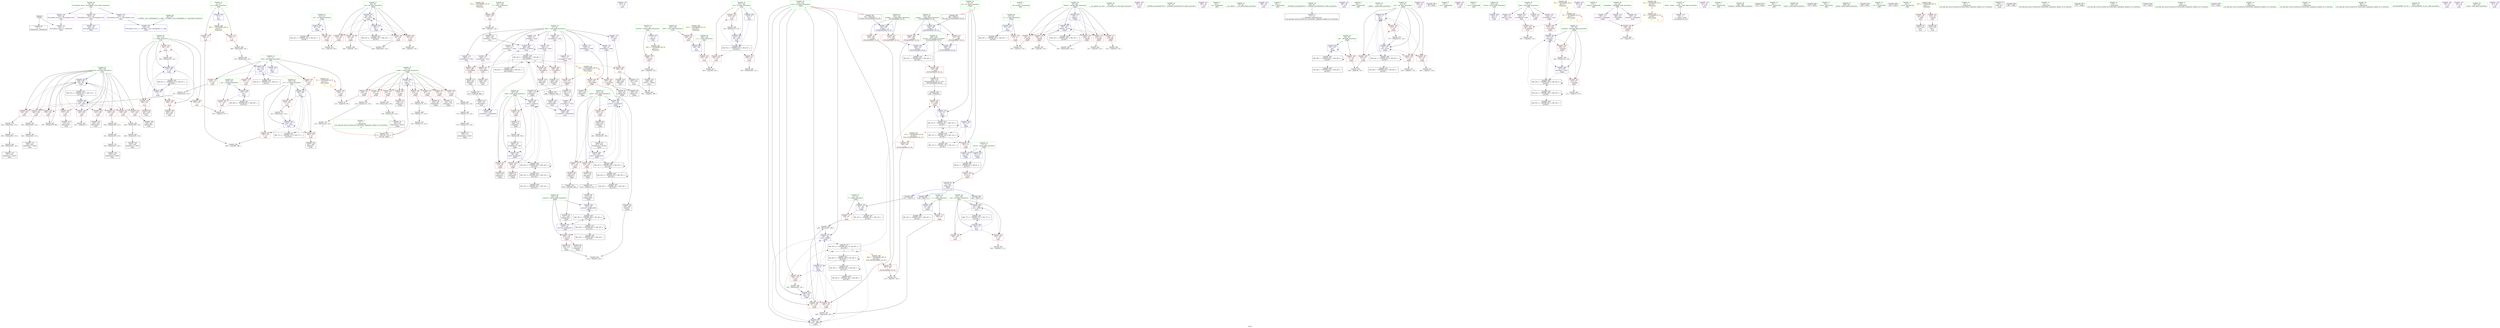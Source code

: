 digraph "SVFG" {
	label="SVFG";

	Node0x563cc4b99130 [shape=record,color=grey,label="{NodeID: 0\nNullPtr}"];
	Node0x563cc4b99130 -> Node0x563cc4bcf110[style=solid];
	Node0x563cc4b99130 -> Node0x563cc4bdb6f0[style=solid];
	Node0x563cc4be2840 [shape=record,color=grey,label="{NodeID: 360\n431 = Binary(430, 118, )\n}"];
	Node0x563cc4be2840 -> Node0x563cc4be3d40[style=solid];
	Node0x563cc4bdcc40 [shape=record,color=blue,label="{NodeID: 277\n89\<--282\nchl\<--inc76\n_Z2goi\n}"];
	Node0x563cc4bdcc40 -> Node0x563cc4bd5c50[style=dashed];
	Node0x563cc4bdcc40 -> Node0x563cc4bd5d20[style=dashed];
	Node0x563cc4bdcc40 -> Node0x563cc4bd5df0[style=dashed];
	Node0x563cc4bdcc40 -> Node0x563cc4bd5ec0[style=dashed];
	Node0x563cc4bdcc40 -> Node0x563cc4bdbda0[style=dashed];
	Node0x563cc4bdcc40 -> Node0x563cc4bdcc40[style=dashed];
	Node0x563cc4bdcc40 -> Node0x563cc4c02740[style=dashed];
	Node0x563cc4bd0900 [shape=record,color=red,label="{NodeID: 194\n224\<--99\n\<--newl\n_Z2goi\n}"];
	Node0x563cc4bd0900 -> Node0x563cc4bd0010[style=solid];
	Node0x563cc4bcdaf0 [shape=record,color=black,label="{NodeID: 111\n460\<--459\ntobool44\<--\nmain\n}"];
	Node0x563cc4bcbe50 [shape=record,color=green,label="{NodeID: 28\n44\<--48\nllvm.global_ctors\<--llvm.global_ctors_field_insensitive\nGlob }"];
	Node0x563cc4bcbe50 -> Node0x563cc4bd41c0[style=solid];
	Node0x563cc4bcbe50 -> Node0x563cc4bd42c0[style=solid];
	Node0x563cc4bcbe50 -> Node0x563cc4bd43c0[style=solid];
	Node0x563cc4c09350 [shape=record,color=black,label="{NodeID: 471\nMR_36V_3 = PHI(MR_36V_4, MR_36V_1, )\npts\{104 \}\n}"];
	Node0x563cc4c09350 -> Node0x563cc4bfaa40[style=dashed];
	Node0x563cc4c09350 -> Node0x563cc4c04a40[style=dashed];
	Node0x563cc4c09350 -> Node0x563cc4c09350[style=dashed];
	Node0x563cc4bd6cd0 [shape=record,color=grey,label="{NodeID: 388\n119 = Binary(117, 118, )\n}"];
	Node0x563cc4bd6cd0 -> Node0x563cc4be3ec0[style=solid];
	Node0x563cc4bd1fc0 [shape=record,color=red,label="{NodeID: 222\n384\<--331\n\<--i\nmain\n}"];
	Node0x563cc4bd1fc0 -> Node0x563cc4bcd200[style=solid];
	Node0x563cc4bd3a70 [shape=record,color=purple,label="{NodeID: 139\n352\<--31\n\<--.str.3\nmain\n}"];
	Node0x563cc4bce5c0 [shape=record,color=green,label="{NodeID: 56\n325\<--326\ntests\<--tests_field_insensitive\nmain\n}"];
	Node0x563cc4bce5c0 -> Node0x563cc4bd1a10[style=solid];
	Node0x563cc4bf7c50 [shape=record,color=black,label="{NodeID: 416\nMR_44V_3 = PHI(MR_44V_4, MR_44V_2, )\npts\{299 \}\n}"];
	Node0x563cc4bf7c50 -> Node0x563cc4bd1460[style=dashed];
	Node0x563cc4bdb5f0 [shape=record,color=blue,label="{NodeID: 250\n535\<--46\nllvm.global_ctors_1\<--_GLOBAL__sub_I_dzhulgakov_0_1.cpp\nGlob }"];
	Node0x563cc4bd51c0 [shape=record,color=red,label="{NodeID: 167\n160\<--77\n\<--v.addr\n_Z2goi\n}"];
	Node0x563cc4bd51c0 -> Node0x563cc4bcf4b0[style=solid];
	Node0x563cc4bcfda0 [shape=record,color=black,label="{NodeID: 84\n214\<--213\ntobool47\<--\n_Z2goi\n}"];
	Node0x563cc4bbba90 [shape=record,color=green,label="{NodeID: 1\n7\<--1\n__dso_handle\<--dummyObj\nGlob }"];
	Node0x563cc4be29c0 [shape=record,color=grey,label="{NodeID: 361\n187 = Binary(186, 188, )\n}"];
	Node0x563cc4be29c0 -> Node0x563cc4bcf8c0[style=solid];
	Node0x563cc4bdcd10 [shape=record,color=blue,label="{NodeID: 278\n85\<--287\nchtype\<--inc79\n_Z2goi\n}"];
	Node0x563cc4bdcd10 -> Node0x563cc4bd5770[style=dashed];
	Node0x563cc4bdcd10 -> Node0x563cc4bd5840[style=dashed];
	Node0x563cc4bdcd10 -> Node0x563cc4bd5910[style=dashed];
	Node0x563cc4bdcd10 -> Node0x563cc4bd59e0[style=dashed];
	Node0x563cc4bdcd10 -> Node0x563cc4bd5ab0[style=dashed];
	Node0x563cc4bdcd10 -> Node0x563cc4bdcd10[style=dashed];
	Node0x563cc4bdcd10 -> Node0x563cc4c01d40[style=dashed];
	Node0x563cc4bd09d0 [shape=record,color=red,label="{NodeID: 195\n204\<--101\n\<--newr\n_Z2goi\n}"];
	Node0x563cc4bd09d0 -> Node0x563cc4bcfc00[style=solid];
	Node0x563cc4bcdbc0 [shape=record,color=black,label="{NodeID: 112\n465\<--464\nidxprom47\<--shl46\nmain\n}"];
	Node0x563cc4bcbf20 [shape=record,color=green,label="{NodeID: 29\n49\<--50\n__cxx_global_var_init\<--__cxx_global_var_init_field_insensitive\n}"];
	Node0x563cc4c09850 [shape=record,color=black,label="{NodeID: 472\nMR_38V_3 = PHI(MR_38V_4, MR_38V_1, )\npts\{106 \}\n}"];
	Node0x563cc4c09850 -> Node0x563cc4bfaf40[style=dashed];
	Node0x563cc4c09850 -> Node0x563cc4c04f40[style=dashed];
	Node0x563cc4c09850 -> Node0x563cc4c09850[style=dashed];
	Node0x563cc4bd6e50 [shape=record,color=grey,label="{NodeID: 389\n117 = Binary(116, 118, )\n}"];
	Node0x563cc4bd6e50 -> Node0x563cc4bd6cd0[style=solid];
	Node0x563cc4bd2090 [shape=record,color=red,label="{NodeID: 223\n391\<--331\n\<--i\nmain\n}"];
	Node0x563cc4bd2090 -> Node0x563cc4be4940[style=solid];
	Node0x563cc4bd3b40 [shape=record,color=purple,label="{NodeID: 140\n354\<--34\n\<--.str.4\nmain\n}"];
	Node0x563cc4bce690 [shape=record,color=green,label="{NodeID: 57\n327\<--328\ntst\<--tst_field_insensitive\nmain\n}"];
	Node0x563cc4bce690 -> Node0x563cc4bd1ae0[style=solid];
	Node0x563cc4bce690 -> Node0x563cc4bd1bb0[style=solid];
	Node0x563cc4bce690 -> Node0x563cc4bd1c80[style=solid];
	Node0x563cc4bce690 -> Node0x563cc4bdd2c0[style=solid];
	Node0x563cc4bce690 -> Node0x563cc4bddef0[style=solid];
	Node0x563cc4bdb6f0 [shape=record,color=blue, style = dotted,label="{NodeID: 251\n536\<--3\nllvm.global_ctors_2\<--dummyVal\nGlob }"];
	Node0x563cc4bd5290 [shape=record,color=red,label="{NodeID: 168\n172\<--77\n\<--v.addr\n_Z2goi\n}"];
	Node0x563cc4bd5290 -> Node0x563cc4be32c0[style=solid];
	Node0x563cc4bcfe70 [shape=record,color=black,label="{NodeID: 85\n217\<--216\ntobool48\<--\n_Z2goi\n}"];
	Node0x563cc4bcfe70 -> Node0x563cc4be1580[style=solid];
	Node0x563cc4b9c1e0 [shape=record,color=green,label="{NodeID: 2\n9\<--1\n\<--dummyObj\nCan only get source location for instruction, argument, global var or function.|{<s0>12}}"];
	Node0x563cc4b9c1e0:s0 -> Node0x563cc4c31490[style=solid,color=red];
	Node0x563cc4c00940 [shape=record,color=black,label="{NodeID: 445\nMR_8V_3 = PHI(MR_8V_4, MR_8V_2, )\npts\{76 \}\n}"];
	Node0x563cc4c00940 -> Node0x563cc4bd4db0[style=dashed];
	Node0x563cc4be2b40 [shape=record,color=grey,label="{NodeID: 362\n430 = Binary(429, 118, )\n}"];
	Node0x563cc4be2b40 -> Node0x563cc4be2840[style=solid];
	Node0x563cc4bdcde0 [shape=record,color=blue,label="{NodeID: 279\n75\<--290\nretval\<--\n_Z2goi\n}"];
	Node0x563cc4bdcde0 -> Node0x563cc4c00940[style=dashed];
	Node0x563cc4bd0aa0 [shape=record,color=red,label="{NodeID: 196\n216\<--101\n\<--newr\n_Z2goi\n}"];
	Node0x563cc4bd0aa0 -> Node0x563cc4bcfe70[style=solid];
	Node0x563cc4bcdc90 [shape=record,color=black,label="{NodeID: 113\n468\<--467\ntobool49\<--\nmain\n}"];
	Node0x563cc4bcdc90 -> Node0x563cc475c510[style=solid];
	Node0x563cc4bcbff0 [shape=record,color=green,label="{NodeID: 30\n53\<--54\n_ZNSt8ios_base4InitC1Ev\<--_ZNSt8ios_base4InitC1Ev_field_insensitive\n}"];
	Node0x563cc4bd6fd0 [shape=record,color=grey,label="{NodeID: 390\n516 = Binary(515, 118, )\n}"];
	Node0x563cc4bd6fd0 -> Node0x563cc4bddef0[style=solid];
	Node0x563cc4bd2160 [shape=record,color=red,label="{NodeID: 224\n377\<--333\n\<--_n4\nmain\n}"];
	Node0x563cc4bd2160 -> Node0x563cc4be9050[style=solid];
	Node0x563cc4bd3c10 [shape=record,color=purple,label="{NodeID: 141\n402\<--34\n\<--.str.4\nmain\n}"];
	Node0x563cc4bce760 [shape=record,color=green,label="{NodeID: 58\n329\<--330\n_n\<--_n_field_insensitive\nmain\n}"];
	Node0x563cc4bce760 -> Node0x563cc4bd1d50[style=solid];
	Node0x563cc4bce760 -> Node0x563cc4bdd390[style=solid];
	Node0x563cc4bdb7f0 [shape=record,color=blue,label="{NodeID: 252\n77\<--74\nv.addr\<--v\n_Z2goi\n}"];
	Node0x563cc4bdb7f0 -> Node0x563cc4bd4e80[style=dashed];
	Node0x563cc4bdb7f0 -> Node0x563cc4bd4f50[style=dashed];
	Node0x563cc4bdb7f0 -> Node0x563cc4bd5020[style=dashed];
	Node0x563cc4bdb7f0 -> Node0x563cc4bd50f0[style=dashed];
	Node0x563cc4bdb7f0 -> Node0x563cc4bd51c0[style=dashed];
	Node0x563cc4bdb7f0 -> Node0x563cc4bd5290[style=dashed];
	Node0x563cc4bdb7f0 -> Node0x563cc4bd5360[style=dashed];
	Node0x563cc4bdb7f0 -> Node0x563cc4bd5430[style=dashed];
	Node0x563cc4bd5360 [shape=record,color=red,label="{NodeID: 169\n192\<--77\n\<--v.addr\n_Z2goi\n}"];
	Node0x563cc4bd5360 -> Node0x563cc4be4640[style=solid];
	Node0x563cc4bcff40 [shape=record,color=black,label="{NodeID: 86\n221\<--219\nfrombool49\<--\n_Z2goi\n}"];
	Node0x563cc4bcff40 -> Node0x563cc4bdc5c0[style=solid];
	Node0x563cc4b9c2f0 [shape=record,color=green,label="{NodeID: 3\n24\<--1\n.str\<--dummyObj\nGlob }"];
	Node0x563cc4c00e40 [shape=record,color=black,label="{NodeID: 446\nMR_12V_2 = PHI(MR_12V_4, MR_12V_1, )\npts\{80 \}\n}"];
	Node0x563cc4be2cc0 [shape=record,color=grey,label="{NodeID: 363\n479 = Binary(478, 480, )\n}"];
	Node0x563cc4be2cc0 -> Node0x563cc4bddc80[style=solid];
	Node0x563cc4bdceb0 [shape=record,color=blue,label="{NodeID: 280\n300\<--296\n__a.addr\<--__a\n_ZSt3minIiERKT_S2_S2_\n}"];
	Node0x563cc4bdceb0 -> Node0x563cc4bd1530[style=dashed];
	Node0x563cc4bdceb0 -> Node0x563cc4bd1600[style=dashed];
	Node0x563cc4bd0b70 [shape=record,color=red,label="{NodeID: 197\n227\<--101\n\<--newr\n_Z2goi\n}"];
	Node0x563cc4bd0b70 -> Node0x563cc4bd00e0[style=solid];
	Node0x563cc4bcdd60 [shape=record,color=black,label="{NodeID: 114\n474\<--470\nfrombool52\<--\nmain\n}"];
	Node0x563cc4bcdd60 -> Node0x563cc4bddbb0[style=solid];
	Node0x563cc4bcc0c0 [shape=record,color=green,label="{NodeID: 31\n59\<--60\n__cxa_atexit\<--__cxa_atexit_field_insensitive\n}"];
	Node0x563cc4bd7150 [shape=record,color=grey,label="{NodeID: 391\n206 = Binary(205, 188, )\n}"];
	Node0x563cc4bd7150 -> Node0x563cc4bcfcd0[style=solid];
	Node0x563cc4bd2230 [shape=record,color=red,label="{NodeID: 225\n398\<--335\n\<--i11\nmain\n}"];
	Node0x563cc4bd2230 -> Node0x563cc4bd7d50[style=solid];
	Node0x563cc4bd3ce0 [shape=record,color=purple,label="{NodeID: 142\n506\<--34\n\<--.str.4\nmain\n}"];
	Node0x563cc4bce830 [shape=record,color=green,label="{NodeID: 59\n331\<--332\ni\<--i_field_insensitive\nmain\n}"];
	Node0x563cc4bce830 -> Node0x563cc4bd1e20[style=solid];
	Node0x563cc4bce830 -> Node0x563cc4bd1ef0[style=solid];
	Node0x563cc4bce830 -> Node0x563cc4bd1fc0[style=solid];
	Node0x563cc4bce830 -> Node0x563cc4bd2090[style=solid];
	Node0x563cc4bce830 -> Node0x563cc4bdd530[style=solid];
	Node0x563cc4bce830 -> Node0x563cc4bdd6d0[style=solid];
	Node0x563cc4c102f0 [shape=record,color=yellow,style=double,label="{NodeID: 502\n73V_1 = ENCHI(MR_73V_0)\npts\{338 \}\nFun[main]}"];
	Node0x563cc4c102f0 -> Node0x563cc4bd24a0[style=dashed];
	Node0x563cc4bf8740 [shape=record,color=black,label="{NodeID: 419\nMR_40V_5 = PHI(MR_40V_7, MR_40V_3, )\npts\{230000 \}\n|{|<s8>12}}"];
	Node0x563cc4bf8740 -> Node0x563cc4bdae10[style=dashed];
	Node0x563cc4bf8740 -> Node0x563cc4bdaee0[style=dashed];
	Node0x563cc4bf8740 -> Node0x563cc4bdafb0[style=dashed];
	Node0x563cc4bf8740 -> Node0x563cc4bdb080[style=dashed];
	Node0x563cc4bf8740 -> Node0x563cc4bdb150[style=dashed];
	Node0x563cc4bf8740 -> Node0x563cc4bddae0[style=dashed];
	Node0x563cc4bf8740 -> Node0x563cc4bddbb0[style=dashed];
	Node0x563cc4bf8740 -> Node0x563cc4bfd740[style=dashed];
	Node0x563cc4bf8740:s8 -> Node0x563cc4c11c00[style=dashed,color=red];
	Node0x563cc4bdb8c0 [shape=record,color=blue,label="{NodeID: 253\n75\<--113\nretval\<--\n_Z2goi\n}"];
	Node0x563cc4bdb8c0 -> Node0x563cc4c00940[style=dashed];
	Node0x563cc4bd5430 [shape=record,color=red,label="{NodeID: 170\n237\<--77\n\<--v.addr\n_Z2goi\n}"];
	Node0x563cc4bd5430 -> Node0x563cc4bd0420[style=solid];
	Node0x563cc4bd0010 [shape=record,color=black,label="{NodeID: 87\n225\<--224\ntobool50\<--\n_Z2goi\n}"];
	Node0x563cc4b992d0 [shape=record,color=green,label="{NodeID: 4\n26\<--1\n.str.1\<--dummyObj\nGlob }"];
	Node0x563cc4c11c00 [shape=record,color=yellow,style=double,label="{NodeID: 530\n40V_1 = ENCHI(MR_40V_0)\npts\{230000 \}\nFun[_Z2goi]|{|<s3>3|<s4>4}}"];
	Node0x563cc4c11c00 -> Node0x563cc4bd1120[style=dashed];
	Node0x563cc4c11c00 -> Node0x563cc4bd11f0[style=dashed];
	Node0x563cc4c11c00 -> Node0x563cc4bd12c0[style=dashed];
	Node0x563cc4c11c00:s3 -> Node0x563cc4c11c00[style=dashed,color=red];
	Node0x563cc4c11c00:s4 -> Node0x563cc4c11c00[style=dashed,color=red];
	Node0x563cc4c01340 [shape=record,color=black,label="{NodeID: 447\nMR_14V_2 = PHI(MR_14V_3, MR_14V_1, )\npts\{82 \}\n}"];
	Node0x563cc4be2e40 [shape=record,color=grey,label="{NodeID: 364\n175 = Binary(174, 118, )\n}"];
	Node0x563cc4be2e40 -> Node0x563cc4bcf580[style=solid];
	Node0x563cc4bdcf80 [shape=record,color=blue,label="{NodeID: 281\n302\<--297\n__b.addr\<--__b\n_ZSt3minIiERKT_S2_S2_\n}"];
	Node0x563cc4bdcf80 -> Node0x563cc4bd16d0[style=dashed];
	Node0x563cc4bdcf80 -> Node0x563cc4bd17a0[style=dashed];
	Node0x563cc4bd0c40 [shape=record,color=red,label="{NodeID: 198\n234\<--103\n\<--newval\n_Z2goi\n}"];
	Node0x563cc4bd0c40 -> Node0x563cc4bd0280[style=solid];
	Node0x563cc4bd0c40 -> Node0x563cc4bd0350[style=solid];
	Node0x563cc4bcde30 [shape=record,color=black,label="{NodeID: 115\n472\<--471\nidxprom50\<--\nmain\n}"];
	Node0x563cc4bcc190 [shape=record,color=green,label="{NodeID: 32\n58\<--64\n_ZNSt8ios_base4InitD1Ev\<--_ZNSt8ios_base4InitD1Ev_field_insensitive\n}"];
	Node0x563cc4bcc190 -> Node0x563cc4bcf2e0[style=solid];
	Node0x563cc4bd72d0 [shape=record,color=grey,label="{NodeID: 392\n166 = cmp(165, 118, )\n}"];
	Node0x563cc4bd2300 [shape=record,color=red,label="{NodeID: 226\n406\<--335\n\<--i11\nmain\n}"];
	Node0x563cc4bd2300 -> Node0x563cc4bcd3a0[style=solid];
	Node0x563cc4bd3db0 [shape=record,color=purple,label="{NodeID: 143\n366\<--36\n\<--.str.5\nmain\n}"];
	Node0x563cc4bce900 [shape=record,color=green,label="{NodeID: 60\n333\<--334\n_n4\<--_n4_field_insensitive\nmain\n}"];
	Node0x563cc4bce900 -> Node0x563cc4bd2160[style=solid];
	Node0x563cc4bce900 -> Node0x563cc4bdd600[style=solid];
	Node0x563cc4bdb990 [shape=record,color=blue,label="{NodeID: 254\n79\<--113\nres\<--\n_Z2goi\n}"];
	Node0x563cc4bdb990 -> Node0x563cc4bd5500[style=dashed];
	Node0x563cc4bdb990 -> Node0x563cc4bfdc40[style=dashed];
	Node0x563cc4bdb990 -> Node0x563cc4c00e40[style=dashed];
	Node0x563cc4bd5500 [shape=record,color=red,label="{NodeID: 171\n290\<--79\n\<--res\n_Z2goi\n}"];
	Node0x563cc4bd5500 -> Node0x563cc4bdcde0[style=solid];
	Node0x563cc4bd00e0 [shape=record,color=black,label="{NodeID: 88\n228\<--227\ntobool51\<--\n_Z2goi\n}"];
	Node0x563cc4bd00e0 -> Node0x563cc4be1b20[style=solid];
	Node0x563cc4b9d560 [shape=record,color=green,label="{NodeID: 5\n28\<--1\nstdin\<--dummyObj\nGlob }"];
	Node0x563cc4c01840 [shape=record,color=black,label="{NodeID: 448\nMR_16V_2 = PHI(MR_16V_3, MR_16V_1, )\npts\{84 \}\n}"];
	Node0x563cc4be2fc0 [shape=record,color=grey,label="{NodeID: 365\n287 = Binary(286, 118, )\n}"];
	Node0x563cc4be2fc0 -> Node0x563cc4bdcd10[style=solid];
	Node0x563cc4bdd050 [shape=record,color=blue,label="{NodeID: 282\n298\<--312\nretval\<--\n_ZSt3minIiERKT_S2_S2_\n}"];
	Node0x563cc4bdd050 -> Node0x563cc4bf7c50[style=dashed];
	Node0x563cc4bd0d10 [shape=record,color=red,label="{NodeID: 199\n249\<--105\n\<--cost\n_Z2goi\n}"];
	Node0x563cc4bd0d10 -> Node0x563cc4be3440[style=solid];
	Node0x563cc4bd27c0 [shape=record,color=black,label="{NodeID: 116\n486\<--485\ntobool55\<--\nmain\n}"];
	Node0x563cc4bcc260 [shape=record,color=green,label="{NodeID: 33\n71\<--72\n_Z2goi\<--_Z2goi_field_insensitive\n}"];
	Node0x563cc4bd7450 [shape=record,color=grey,label="{NodeID: 393\n262 = cmp(261, 118, )\n}"];
	Node0x563cc4bd23d0 [shape=record,color=red,label="{NodeID: 227\n412\<--335\n\<--i11\nmain\n}"];
	Node0x563cc4bd23d0 -> Node0x563cc4be41c0[style=solid];
	Node0x563cc4bd3e80 [shape=record,color=purple,label="{NodeID: 144\n388\<--36\n\<--.str.5\nmain\n}"];
	Node0x563cc4bce9d0 [shape=record,color=green,label="{NodeID: 61\n335\<--336\ni11\<--i11_field_insensitive\nmain\n}"];
	Node0x563cc4bce9d0 -> Node0x563cc4bd2230[style=solid];
	Node0x563cc4bce9d0 -> Node0x563cc4bd2300[style=solid];
	Node0x563cc4bce9d0 -> Node0x563cc4bd23d0[style=solid];
	Node0x563cc4bce9d0 -> Node0x563cc4bdd7a0[style=solid];
	Node0x563cc4bce9d0 -> Node0x563cc4bdd940[style=solid];
	Node0x563cc4c30280 [shape=record,color=black,label="{NodeID: 587\n56 = PHI()\n}"];
	Node0x563cc4bf9140 [shape=record,color=black,label="{NodeID: 421\nMR_12V_6 = PHI(MR_12V_7, MR_12V_5, )\npts\{80 \}\n|{|<s4>5}}"];
	Node0x563cc4bf9140 -> Node0x563cc4bd1390[style=dashed];
	Node0x563cc4bf9140 -> Node0x563cc4bdcaa0[style=dashed];
	Node0x563cc4bf9140 -> Node0x563cc4bf9140[style=dashed];
	Node0x563cc4bf9140 -> Node0x563cc4bfdc40[style=dashed];
	Node0x563cc4bf9140:s4 -> Node0x563cc4c10a20[style=dashed,color=red];
	Node0x563cc4bdba60 [shape=record,color=blue,label="{NodeID: 255\n81\<--121\nl\<--call\n_Z2goi\n}"];
	Node0x563cc4bdba60 -> Node0x563cc4bd55d0[style=dashed];
	Node0x563cc4bdba60 -> Node0x563cc4c01340[style=dashed];
	Node0x563cc4bd55d0 [shape=record,color=red,label="{NodeID: 172\n256\<--81\n\<--l\n_Z2goi\n}"];
	Node0x563cc4bd55d0 -> Node0x563cc4be26c0[style=solid];
	Node0x563cc4bd01b0 [shape=record,color=black,label="{NodeID: 89\n231\<--230\nfrombool52\<--\n_Z2goi\n}"];
	Node0x563cc4bd01b0 -> Node0x563cc4bdc690[style=solid];
	Node0x563cc4b9d5f0 [shape=record,color=green,label="{NodeID: 6\n29\<--1\n.str.2\<--dummyObj\nGlob }"];
	Node0x563cc4c01d40 [shape=record,color=black,label="{NodeID: 449\nMR_18V_2 = PHI(MR_18V_4, MR_18V_1, )\npts\{86 \}\n}"];
	Node0x563cc4be3140 [shape=record,color=grey,label="{NodeID: 366\n174 = Binary(173, 118, )\n}"];
	Node0x563cc4be3140 -> Node0x563cc4be2e40[style=solid];
	Node0x563cc4bdd120 [shape=record,color=blue,label="{NodeID: 283\n298\<--315\nretval\<--\n_ZSt3minIiERKT_S2_S2_\n}"];
	Node0x563cc4bdd120 -> Node0x563cc4bf7c50[style=dashed];
	Node0x563cc4bd0de0 [shape=record,color=red,label="{NodeID: 200\n257\<--105\n\<--cost\n_Z2goi\n}"];
	Node0x563cc4bd0de0 -> Node0x563cc4be26c0[style=solid];
	Node0x563cc4bd2890 [shape=record,color=black,label="{NodeID: 117\n487\<--485\nconv\<--\nmain\n}"];
	Node0x563cc4bd2890 -> Node0x563cc4bd8350[style=solid];
	Node0x563cc4bcc360 [shape=record,color=green,label="{NodeID: 34\n75\<--76\nretval\<--retval_field_insensitive\n_Z2goi\n}"];
	Node0x563cc4bcc360 -> Node0x563cc4bd4db0[style=solid];
	Node0x563cc4bcc360 -> Node0x563cc4bdb8c0[style=solid];
	Node0x563cc4bcc360 -> Node0x563cc4bdcde0[style=solid];
	Node0x563cc4c0b150 [shape=record,color=black,label="{NodeID: 477\nMR_38V_13 = PHI(MR_38V_12, MR_38V_11, )\npts\{106 \}\n|{|<s2>5}}"];
	Node0x563cc4c0b150 -> Node0x563cc4bd1390[style=dashed];
	Node0x563cc4c0b150 -> Node0x563cc4bfaf40[style=dashed];
	Node0x563cc4c0b150:s2 -> Node0x563cc4c10940[style=dashed,color=red];
	Node0x563cc4bd75d0 [shape=record,color=grey,label="{NodeID: 394\n421 = cmp(420, 9, )\n}"];
	Node0x563cc4bd24a0 [shape=record,color=red,label="{NodeID: 228\n404\<--337\n\<--t\nmain\n}"];
	Node0x563cc4bd24a0 -> Node0x563cc4bd8050[style=solid];
	Node0x563cc4bd3f50 [shape=record,color=purple,label="{NodeID: 145\n498\<--38\n\<--.str.6\nmain\n}"];
	Node0x563cc4bceaa0 [shape=record,color=green,label="{NodeID: 62\n337\<--338\nt\<--t_field_insensitive\nmain\n}"];
	Node0x563cc4bceaa0 -> Node0x563cc4bd24a0[style=solid];
	Node0x563cc4c30380 [shape=record,color=black,label="{NodeID: 588\n121 = PHI(73, )\n}"];
	Node0x563cc4c30380 -> Node0x563cc4bdba60[style=solid];
	Node0x563cc4bdbb30 [shape=record,color=blue,label="{NodeID: 256\n83\<--126\nr\<--call3\n_Z2goi\n}"];
	Node0x563cc4bdbb30 -> Node0x563cc4bd56a0[style=dashed];
	Node0x563cc4bdbb30 -> Node0x563cc4c01840[style=dashed];
	Node0x563cc4bd56a0 [shape=record,color=red,label="{NodeID: 173\n264\<--83\n\<--r\n_Z2goi\n}"];
	Node0x563cc4bd56a0 -> Node0x563cc4be23c0[style=solid];
	Node0x563cc4bd0280 [shape=record,color=black,label="{NodeID: 90\n235\<--234\ntobool54\<--\n_Z2goi\n}"];
	Node0x563cc4b9e400 [shape=record,color=green,label="{NodeID: 7\n31\<--1\n.str.3\<--dummyObj\nGlob }"];
	Node0x563cc4c02240 [shape=record,color=black,label="{NodeID: 450\nMR_20V_2 = PHI(MR_20V_3, MR_20V_1, )\npts\{88 \}\n}"];
	Node0x563cc4be32c0 [shape=record,color=grey,label="{NodeID: 367\n173 = Binary(172, 118, )\n}"];
	Node0x563cc4be32c0 -> Node0x563cc4be3140[style=solid];
	Node0x563cc4bdd1f0 [shape=record,color=blue,label="{NodeID: 284\n323\<--9\nretval\<--\nmain\n}"];
	Node0x563cc4bd0eb0 [shape=record,color=red,label="{NodeID: 201\n265\<--105\n\<--cost\n_Z2goi\n}"];
	Node0x563cc4bd0eb0 -> Node0x563cc4be23c0[style=solid];
	Node0x563cc4bd2960 [shape=record,color=black,label="{NodeID: 118\n490\<--489\nconv57\<--cmp56\nmain\n}"];
	Node0x563cc4bd2960 -> Node0x563cc4bd8350[style=solid];
	Node0x563cc4bcc430 [shape=record,color=green,label="{NodeID: 35\n77\<--78\nv.addr\<--v.addr_field_insensitive\n_Z2goi\n}"];
	Node0x563cc4bcc430 -> Node0x563cc4bd4e80[style=solid];
	Node0x563cc4bcc430 -> Node0x563cc4bd4f50[style=solid];
	Node0x563cc4bcc430 -> Node0x563cc4bd5020[style=solid];
	Node0x563cc4bcc430 -> Node0x563cc4bd50f0[style=solid];
	Node0x563cc4bcc430 -> Node0x563cc4bd51c0[style=solid];
	Node0x563cc4bcc430 -> Node0x563cc4bd5290[style=solid];
	Node0x563cc4bcc430 -> Node0x563cc4bd5360[style=solid];
	Node0x563cc4bcc430 -> Node0x563cc4bd5430[style=solid];
	Node0x563cc4bcc430 -> Node0x563cc4bdb7f0[style=solid];
	Node0x563cc4bd7750 [shape=record,color=grey,label="{NodeID: 395\n427 = cmp(426, 118, )\n}"];
	Node0x563cc4bd2570 [shape=record,color=red,label="{NodeID: 229\n420\<--339\n\<--i20\nmain\n}"];
	Node0x563cc4bd2570 -> Node0x563cc4bd75d0[style=solid];
	Node0x563cc4bd4020 [shape=record,color=purple,label="{NodeID: 146\n509\<--40\n\<--.str.7\nmain\n}"];
	Node0x563cc4bceb70 [shape=record,color=green,label="{NodeID: 63\n339\<--340\ni20\<--i20_field_insensitive\nmain\n}"];
	Node0x563cc4bceb70 -> Node0x563cc4bd2570[style=solid];
	Node0x563cc4bceb70 -> Node0x563cc4bd2640[style=solid];
	Node0x563cc4bceb70 -> Node0x563cc4bda630[style=solid];
	Node0x563cc4bceb70 -> Node0x563cc4bda6c0[style=solid];
	Node0x563cc4bceb70 -> Node0x563cc4bda790[style=solid];
	Node0x563cc4bceb70 -> Node0x563cc4bda860[style=solid];
	Node0x563cc4bceb70 -> Node0x563cc4bda930[style=solid];
	Node0x563cc4bceb70 -> Node0x563cc4bdaa00[style=solid];
	Node0x563cc4bceb70 -> Node0x563cc4bdaad0[style=solid];
	Node0x563cc4bceb70 -> Node0x563cc4bdda10[style=solid];
	Node0x563cc4bceb70 -> Node0x563cc4bddc80[style=solid];
	Node0x563cc4c30570 [shape=record,color=black,label="{NodeID: 589\n126 = PHI(73, )\n}"];
	Node0x563cc4c30570 -> Node0x563cc4bdbb30[style=solid];
	Node0x563cc4bdbc00 [shape=record,color=blue,label="{NodeID: 257\n85\<--9\nchtype\<--\n_Z2goi\n}"];
	Node0x563cc4bdbc00 -> Node0x563cc4bd5770[style=dashed];
	Node0x563cc4bdbc00 -> Node0x563cc4bd5840[style=dashed];
	Node0x563cc4bdbc00 -> Node0x563cc4bd5910[style=dashed];
	Node0x563cc4bdbc00 -> Node0x563cc4bd59e0[style=dashed];
	Node0x563cc4bdbc00 -> Node0x563cc4bd5ab0[style=dashed];
	Node0x563cc4bdbc00 -> Node0x563cc4bdcd10[style=dashed];
	Node0x563cc4bdbc00 -> Node0x563cc4c01d40[style=dashed];
	Node0x563cc4bd5770 [shape=record,color=red,label="{NodeID: 174\n132\<--85\n\<--chtype\n_Z2goi\n}"];
	Node0x563cc4bd5770 -> Node0x563cc4be97d0[style=solid];
	Node0x563cc4bd0350 [shape=record,color=black,label="{NodeID: 91\n236\<--234\nconv\<--\n_Z2goi\n}"];
	Node0x563cc4bd0350 -> Node0x563cc4bd84d0[style=solid];
	Node0x563cc4b9e490 [shape=record,color=green,label="{NodeID: 8\n33\<--1\nstdout\<--dummyObj\nGlob }"];
	Node0x563cc4c02740 [shape=record,color=black,label="{NodeID: 451\nMR_22V_2 = PHI(MR_22V_3, MR_22V_1, )\npts\{90 \}\n}"];
	Node0x563cc4be3440 [shape=record,color=grey,label="{NodeID: 368\n250 = Binary(249, 118, )\n}"];
	Node0x563cc4be3440 -> Node0x563cc4bdc830[style=solid];
	Node0x563cc4bdd2c0 [shape=record,color=blue,label="{NodeID: 285\n327\<--9\ntst\<--\nmain\n}"];
	Node0x563cc4bdd2c0 -> Node0x563cc4bfb940[style=dashed];
	Node0x563cc4bd0f80 [shape=record,color=red,label="{NodeID: 202\n156\<--155\n\<--arrayidx\n_Z2goi\n}"];
	Node0x563cc4bd0f80 -> Node0x563cc4be8bd0[style=solid];
	Node0x563cc4bd2a30 [shape=record,color=purple,label="{NodeID: 119\n55\<--4\n\<--_ZStL8__ioinit\n__cxx_global_var_init\n}"];
	Node0x563cc4bcc500 [shape=record,color=green,label="{NodeID: 36\n79\<--80\nres\<--res_field_insensitive\n_Z2goi\n|{|<s3>5}}"];
	Node0x563cc4bcc500 -> Node0x563cc4bd5500[style=solid];
	Node0x563cc4bcc500 -> Node0x563cc4bdb990[style=solid];
	Node0x563cc4bcc500 -> Node0x563cc4bdcaa0[style=solid];
	Node0x563cc4bcc500:s3 -> Node0x563cc4c31150[style=solid,color=red];
	Node0x563cc4bd78d0 [shape=record,color=grey,label="{NodeID: 396\n247 = cmp(246, 118, )\n}"];
	Node0x563cc4bd2640 [shape=record,color=red,label="{NodeID: 230\n423\<--339\n\<--i20\nmain\n}"];
	Node0x563cc4bd2640 -> Node0x563cc4bcd470[style=solid];
	Node0x563cc4bd40f0 [shape=record,color=purple,label="{NodeID: 147\n512\<--42\n\<--.str.8\nmain\n}"];
	Node0x563cc4bcec40 [shape=record,color=green,label="{NodeID: 64\n341\<--342\nres\<--res_field_insensitive\nmain\n}"];
	Node0x563cc4bcec40 -> Node0x563cc4bdaba0[style=solid];
	Node0x563cc4bcec40 -> Node0x563cc4bdac70[style=solid];
	Node0x563cc4bcec40 -> Node0x563cc4bddd50[style=solid];
	Node0x563cc4bcec40 -> Node0x563cc4bdde20[style=solid];
	Node0x563cc4c30670 [shape=record,color=black,label="{NodeID: 590\n269 = PHI(295, )\n}"];
	Node0x563cc4c30670 -> Node0x563cc4bd1390[style=solid];
	Node0x563cc4bdbcd0 [shape=record,color=blue,label="{NodeID: 258\n87\<--130\n_n\<--\n_Z2goi\n}"];
	Node0x563cc4bdbcd0 -> Node0x563cc4bd5b80[style=dashed];
	Node0x563cc4bdbcd0 -> Node0x563cc4c02240[style=dashed];
	Node0x563cc4bd5840 [shape=record,color=red,label="{NodeID: 175\n150\<--85\n\<--chtype\n_Z2goi\n}"];
	Node0x563cc4bd5840 -> Node0x563cc4bd81d0[style=solid];
	Node0x563cc4bd0420 [shape=record,color=black,label="{NodeID: 92\n238\<--237\nidxprom55\<--\n_Z2goi\n}"];
	Node0x563cc4b9c4f0 [shape=record,color=green,label="{NodeID: 9\n34\<--1\n.str.4\<--dummyObj\nGlob }"];
	Node0x563cc4c02c40 [shape=record,color=black,label="{NodeID: 452\nMR_24V_2 = PHI(MR_24V_3, MR_24V_1, )\npts\{92 \}\n}"];
	Node0x563cc4be35c0 [shape=record,color=grey,label="{NodeID: 369\n456 = Binary(455, 118, )\n}"];
	Node0x563cc4be35c0 -> Node0x563cc4bcda20[style=solid];
	Node0x563cc4bdd390 [shape=record,color=blue,label="{NodeID: 286\n329\<--359\n_n\<--\nmain\n}"];
	Node0x563cc4bdd390 -> Node0x563cc4bd1d50[style=dashed];
	Node0x563cc4bd1050 [shape=record,color=red,label="{NodeID: 203\n163\<--162\n\<--arrayidx18\n_Z2goi\n}"];
	Node0x563cc4bd1050 -> Node0x563cc4bdc0e0[style=solid];
	Node0x563cc4bd2b00 [shape=record,color=purple,label="{NodeID: 120\n162\<--15\narrayidx18\<--type\n_Z2goi\n}"];
	Node0x563cc4bd2b00 -> Node0x563cc4bd1050[style=solid];
	Node0x563cc4bcc5d0 [shape=record,color=green,label="{NodeID: 37\n81\<--82\nl\<--l_field_insensitive\n_Z2goi\n}"];
	Node0x563cc4bcc5d0 -> Node0x563cc4bd55d0[style=solid];
	Node0x563cc4bcc5d0 -> Node0x563cc4bdba60[style=solid];
	Node0x563cc4bd7a50 [shape=record,color=grey,label="{NodeID: 397\n254 = cmp(253, 118, )\n}"];
	Node0x563cc4bda630 [shape=record,color=red,label="{NodeID: 231\n429\<--339\n\<--i20\nmain\n}"];
	Node0x563cc4bda630 -> Node0x563cc4be2b40[style=solid];
	Node0x563cc4bd41c0 [shape=record,color=purple,label="{NodeID: 148\n534\<--44\nllvm.global_ctors_0\<--llvm.global_ctors\nGlob }"];
	Node0x563cc4bd41c0 -> Node0x563cc4bdb4f0[style=solid];
	Node0x563cc4bced10 [shape=record,color=green,label="{NodeID: 65\n348\<--349\nfreopen\<--freopen_field_insensitive\n}"];
	Node0x563cc4c307b0 [shape=record,color=black,label="{NodeID: 591\n355 = PHI()\n}"];
	Node0x563cc4bdbda0 [shape=record,color=blue,label="{NodeID: 259\n89\<--9\nchl\<--\n_Z2goi\n}"];
	Node0x563cc4bdbda0 -> Node0x563cc4bd5c50[style=dashed];
	Node0x563cc4bdbda0 -> Node0x563cc4bd5d20[style=dashed];
	Node0x563cc4bdbda0 -> Node0x563cc4bd5df0[style=dashed];
	Node0x563cc4bdbda0 -> Node0x563cc4bd5ec0[style=dashed];
	Node0x563cc4bdbda0 -> Node0x563cc4bdbda0[style=dashed];
	Node0x563cc4bdbda0 -> Node0x563cc4bdcc40[style=dashed];
	Node0x563cc4bdbda0 -> Node0x563cc4c02740[style=dashed];
	Node0x563cc4bd5910 [shape=record,color=red,label="{NodeID: 176\n165\<--85\n\<--chtype\n_Z2goi\n}"];
	Node0x563cc4bd5910 -> Node0x563cc4bd72d0[style=solid];
	Node0x563cc4bd04f0 [shape=record,color=black,label="{NodeID: 93\n241\<--240\ntobool57\<--\n_Z2goi\n}"];
	Node0x563cc4b9c5c0 [shape=record,color=green,label="{NodeID: 10\n36\<--1\n.str.5\<--dummyObj\nGlob }"];
	Node0x563cc4c03140 [shape=record,color=black,label="{NodeID: 453\nMR_26V_2 = PHI(MR_26V_3, MR_26V_1, )\npts\{94 \}\n}"];
	Node0x563cc4be3740 [shape=record,color=grey,label="{NodeID: 370\n454 = Binary(453, 118, )\n}"];
	Node0x563cc4be3740 -> Node0x563cc4be38c0[style=solid];
	Node0x563cc4bdd460 [shape=record,color=blue,label="{NodeID: 287\n13\<--370\nintn\<--div\nmain\n|{|<s4>12}}"];
	Node0x563cc4bdd460 -> Node0x563cc4bd49a0[style=dashed];
	Node0x563cc4bdd460 -> Node0x563cc4bd4a70[style=dashed];
	Node0x563cc4bdd460 -> Node0x563cc4bd4b40[style=dashed];
	Node0x563cc4bdd460 -> Node0x563cc4bfb440[style=dashed];
	Node0x563cc4bdd460:s4 -> Node0x563cc4c10b00[style=dashed,color=red];
	Node0x563cc4bd1120 [shape=record,color=red,label="{NodeID: 204\n178\<--177\n\<--arrayidx27\n_Z2goi\n}"];
	Node0x563cc4bd1120 -> Node0x563cc4bcf650[style=solid];
	Node0x563cc4bd1120 -> Node0x563cc4bcf720[style=solid];
	Node0x563cc4bd2bd0 [shape=record,color=purple,label="{NodeID: 121\n382\<--15\n\<--type\nmain\n}"];
	Node0x563cc4bcc6a0 [shape=record,color=green,label="{NodeID: 38\n83\<--84\nr\<--r_field_insensitive\n_Z2goi\n}"];
	Node0x563cc4bcc6a0 -> Node0x563cc4bd56a0[style=solid];
	Node0x563cc4bcc6a0 -> Node0x563cc4bdbb30[style=solid];
	Node0x563cc4bd7bd0 [shape=record,color=grey,label="{NodeID: 398\n183 = cmp(182, 118, )\n}"];
	Node0x563cc4bda6c0 [shape=record,color=red,label="{NodeID: 232\n438\<--339\n\<--i20\nmain\n}"];
	Node0x563cc4bda6c0 -> Node0x563cc4be2240[style=solid];
	Node0x563cc4bd42c0 [shape=record,color=purple,label="{NodeID: 149\n535\<--44\nllvm.global_ctors_1\<--llvm.global_ctors\nGlob }"];
	Node0x563cc4bd42c0 -> Node0x563cc4bdb5f0[style=solid];
	Node0x563cc4bcee10 [shape=record,color=green,label="{NodeID: 66\n356\<--357\nscanf\<--scanf_field_insensitive\n}"];
	Node0x563cc4c30880 [shape=record,color=black,label="{NodeID: 592\n367 = PHI()\n}"];
	Node0x563cc4c10940 [shape=record,color=yellow,style=double,label="{NodeID: 509\n38V_1 = ENCHI(MR_38V_0)\npts\{106 \}\nFun[_ZSt3minIiERKT_S2_S2_]}"];
	Node0x563cc4c10940 -> Node0x563cc4bd1870[style=dashed];
	Node0x563cc4bfaa40 [shape=record,color=black,label="{NodeID: 426\nMR_36V_5 = PHI(MR_36V_6, MR_36V_4, )\npts\{104 \}\n}"];
	Node0x563cc4bfaa40 -> Node0x563cc4bdc5c0[style=dashed];
	Node0x563cc4bfaa40 -> Node0x563cc4bdc690[style=dashed];
	Node0x563cc4bfaa40 -> Node0x563cc4bfaa40[style=dashed];
	Node0x563cc4bfaa40 -> Node0x563cc4c09350[style=dashed];
	Node0x563cc4bdbe70 [shape=record,color=blue,label="{NodeID: 260\n91\<--130\n_n5\<--\n_Z2goi\n}"];
	Node0x563cc4bdbe70 -> Node0x563cc4bd5f90[style=dashed];
	Node0x563cc4bdbe70 -> Node0x563cc4bdbe70[style=dashed];
	Node0x563cc4bdbe70 -> Node0x563cc4c02c40[style=dashed];
	Node0x563cc4bd59e0 [shape=record,color=red,label="{NodeID: 177\n246\<--85\n\<--chtype\n_Z2goi\n}"];
	Node0x563cc4bd59e0 -> Node0x563cc4bd78d0[style=solid];
	Node0x563cc4bd05c0 [shape=record,color=black,label="{NodeID: 94\n242\<--240\nconv58\<--\n_Z2goi\n}"];
	Node0x563cc4bd05c0 -> Node0x563cc4bd84d0[style=solid];
	Node0x563cc4b9d8c0 [shape=record,color=green,label="{NodeID: 11\n38\<--1\n.str.6\<--dummyObj\nGlob }"];
	Node0x563cc4c03640 [shape=record,color=black,label="{NodeID: 454\nMR_28V_2 = PHI(MR_28V_3, MR_28V_1, )\npts\{96 \}\n}"];
	Node0x563cc4be38c0 [shape=record,color=grey,label="{NodeID: 371\n455 = Binary(454, 118, )\n}"];
	Node0x563cc4be38c0 -> Node0x563cc4be35c0[style=solid];
	Node0x563cc4bdd530 [shape=record,color=blue,label="{NodeID: 288\n331\<--9\ni\<--\nmain\n}"];
	Node0x563cc4bdd530 -> Node0x563cc4bd1e20[style=dashed];
	Node0x563cc4bdd530 -> Node0x563cc4bd1ef0[style=dashed];
	Node0x563cc4bdd530 -> Node0x563cc4bd1fc0[style=dashed];
	Node0x563cc4bdd530 -> Node0x563cc4bd2090[style=dashed];
	Node0x563cc4bdd530 -> Node0x563cc4bdd6d0[style=dashed];
	Node0x563cc4bdd530 -> Node0x563cc4bfbe40[style=dashed];
	Node0x563cc4bd11f0 [shape=record,color=red,label="{NodeID: 205\n197\<--196\n\<--arrayidx36\n_Z2goi\n}"];
	Node0x563cc4bd11f0 -> Node0x563cc4bcfa60[style=solid];
	Node0x563cc4bd11f0 -> Node0x563cc4bcfb30[style=solid];
	Node0x563cc4bd2ca0 [shape=record,color=purple,label="{NodeID: 122\n425\<--15\narrayidx26\<--type\nmain\n}"];
	Node0x563cc4bd2ca0 -> Node0x563cc4bdad40[style=solid];
	Node0x563cc4bcc770 [shape=record,color=green,label="{NodeID: 39\n85\<--86\nchtype\<--chtype_field_insensitive\n_Z2goi\n}"];
	Node0x563cc4bcc770 -> Node0x563cc4bd5770[style=solid];
	Node0x563cc4bcc770 -> Node0x563cc4bd5840[style=solid];
	Node0x563cc4bcc770 -> Node0x563cc4bd5910[style=solid];
	Node0x563cc4bcc770 -> Node0x563cc4bd59e0[style=solid];
	Node0x563cc4bcc770 -> Node0x563cc4bd5ab0[style=solid];
	Node0x563cc4bcc770 -> Node0x563cc4bdbc00[style=solid];
	Node0x563cc4bcc770 -> Node0x563cc4bdcd10[style=solid];
	Node0x563cc4bd7d50 [shape=record,color=grey,label="{NodeID: 399\n400 = cmp(398, 399, )\n}"];
	Node0x563cc4bda790 [shape=record,color=red,label="{NodeID: 233\n447\<--339\n\<--i20\nmain\n}"];
	Node0x563cc4bda790 -> Node0x563cc4bcd950[style=solid];
	Node0x563cc4bd43c0 [shape=record,color=purple,label="{NodeID: 150\n536\<--44\nllvm.global_ctors_2\<--llvm.global_ctors\nGlob }"];
	Node0x563cc4bd43c0 -> Node0x563cc4bdb6f0[style=solid];
	Node0x563cc4bcef10 [shape=record,color=green,label="{NodeID: 67\n500\<--501\nprintf\<--printf_field_insensitive\n}"];
	Node0x563cc4c30950 [shape=record,color=black,label="{NodeID: 593\n389 = PHI()\n}"];
	Node0x563cc4c10a20 [shape=record,color=yellow,style=double,label="{NodeID: 510\n12V_1 = ENCHI(MR_12V_0)\npts\{80 \}\nFun[_ZSt3minIiERKT_S2_S2_]}"];
	Node0x563cc4c10a20 -> Node0x563cc4bd1940[style=dashed];
	Node0x563cc4bfaf40 [shape=record,color=black,label="{NodeID: 427\nMR_38V_5 = PHI(MR_38V_6, MR_38V_4, )\npts\{106 \}\n}"];
	Node0x563cc4bfaf40 -> Node0x563cc4bdc760[style=dashed];
	Node0x563cc4bfaf40 -> Node0x563cc4bfaf40[style=dashed];
	Node0x563cc4bfaf40 -> Node0x563cc4c09850[style=dashed];
	Node0x563cc4bdbf40 [shape=record,color=blue,label="{NodeID: 261\n93\<--9\nchr\<--\n_Z2goi\n}"];
	Node0x563cc4bdbf40 -> Node0x563cc4bd6060[style=dashed];
	Node0x563cc4bdbf40 -> Node0x563cc4bd6130[style=dashed];
	Node0x563cc4bdbf40 -> Node0x563cc4bd6200[style=dashed];
	Node0x563cc4bdbf40 -> Node0x563cc4bd62d0[style=dashed];
	Node0x563cc4bdbf40 -> Node0x563cc4bdbf40[style=dashed];
	Node0x563cc4bdbf40 -> Node0x563cc4bdcb70[style=dashed];
	Node0x563cc4bdbf40 -> Node0x563cc4bf7b20[style=dashed];
	Node0x563cc4bd5ab0 [shape=record,color=red,label="{NodeID: 178\n286\<--85\n\<--chtype\n_Z2goi\n}"];
	Node0x563cc4bd5ab0 -> Node0x563cc4be2fc0[style=solid];
	Node0x563cc4bd0690 [shape=record,color=black,label="{NodeID: 95\n73\<--293\n_Z2goi_ret\<--\n_Z2goi\n|{<s0>3|<s1>4|<s2>12}}"];
	Node0x563cc4bd0690:s0 -> Node0x563cc4c30380[style=solid,color=blue];
	Node0x563cc4bd0690:s1 -> Node0x563cc4c30570[style=solid,color=blue];
	Node0x563cc4bd0690:s2 -> Node0x563cc4c30c70[style=solid,color=blue];
	Node0x563cc4b9d990 [shape=record,color=green,label="{NodeID: 12\n40\<--1\n.str.7\<--dummyObj\nGlob }"];
	Node0x563cc4c03b40 [shape=record,color=black,label="{NodeID: 455\nMR_30V_2 = PHI(MR_30V_3, MR_30V_1, )\npts\{98 \}\n}"];
	Node0x563cc4be3a40 [shape=record,color=grey,label="{NodeID: 372\n277 = Binary(276, 118, )\n}"];
	Node0x563cc4be3a40 -> Node0x563cc4bdcb70[style=solid];
	Node0x563cc4bdd600 [shape=record,color=blue,label="{NodeID: 289\n333\<--373\n_n4\<--\nmain\n}"];
	Node0x563cc4bdd600 -> Node0x563cc4bd2160[style=dashed];
	Node0x563cc4bdd600 -> Node0x563cc4bfc340[style=dashed];
	Node0x563cc4bd12c0 [shape=record,color=red,label="{NodeID: 206\n240\<--239\n\<--arrayidx56\n_Z2goi\n}"];
	Node0x563cc4bd12c0 -> Node0x563cc4bd04f0[style=solid];
	Node0x563cc4bd12c0 -> Node0x563cc4bd05c0[style=solid];
	Node0x563cc4bd2d70 [shape=record,color=purple,label="{NodeID: 123\n155\<--18\narrayidx\<--changable\n_Z2goi\n}"];
	Node0x563cc4bd2d70 -> Node0x563cc4bd0f80[style=solid];
	Node0x563cc4bcc840 [shape=record,color=green,label="{NodeID: 40\n87\<--88\n_n\<--_n_field_insensitive\n_Z2goi\n}"];
	Node0x563cc4bcc840 -> Node0x563cc4bd5b80[style=solid];
	Node0x563cc4bcc840 -> Node0x563cc4bdbcd0[style=solid];
	Node0x563cc4bd7ed0 [shape=record,color=grey,label="{NodeID: 400\n148 = cmp(146, 147, )\n}"];
	Node0x563cc4bda860 [shape=record,color=red,label="{NodeID: 234\n453\<--339\n\<--i20\nmain\n}"];
	Node0x563cc4bda860 -> Node0x563cc4be3740[style=solid];
	Node0x563cc4bd44c0 [shape=record,color=purple,label="{NodeID: 151\n383\<--15\nadd.ptr\<--type\nmain\n}"];
	Node0x563cc4bcf010 [shape=record,color=green,label="{NodeID: 68\n46\<--530\n_GLOBAL__sub_I_dzhulgakov_0_1.cpp\<--_GLOBAL__sub_I_dzhulgakov_0_1.cpp_field_insensitive\n}"];
	Node0x563cc4bcf010 -> Node0x563cc4bdb5f0[style=solid];
	Node0x563cc4c30a20 [shape=record,color=black,label="{NodeID: 594\n403 = PHI()\n}"];
	Node0x563cc4c10b00 [shape=record,color=yellow,style=double,label="{NodeID: 511\n2V_1 = ENCHI(MR_2V_0)\npts\{14 \}\nFun[_Z2goi]|{|<s1>3|<s2>4}}"];
	Node0x563cc4c10b00 -> Node0x563cc4bd48d0[style=dashed];
	Node0x563cc4c10b00:s1 -> Node0x563cc4c10b00[style=dashed,color=red];
	Node0x563cc4c10b00:s2 -> Node0x563cc4c10b00[style=dashed,color=red];
	Node0x563cc4bfb440 [shape=record,color=black,label="{NodeID: 428\nMR_2V_2 = PHI(MR_2V_3, MR_2V_1, )\npts\{14 \}\n}"];
	Node0x563cc4bfb440 -> Node0x563cc4bdd460[style=dashed];
	Node0x563cc4bdc010 [shape=record,color=blue,label="{NodeID: 262\n95\<--130\n_n9\<--\n_Z2goi\n}"];
	Node0x563cc4bdc010 -> Node0x563cc4bd63a0[style=dashed];
	Node0x563cc4bdc010 -> Node0x563cc4bdc010[style=dashed];
	Node0x563cc4bdc010 -> Node0x563cc4c07f80[style=dashed];
	Node0x563cc4bd5b80 [shape=record,color=red,label="{NodeID: 179\n133\<--87\n\<--_n\n_Z2goi\n}"];
	Node0x563cc4bd5b80 -> Node0x563cc4be97d0[style=solid];
	Node0x563cc4bccec0 [shape=record,color=black,label="{NodeID: 96\n295\<--318\n_ZSt3minIiERKT_S2_S2__ret\<--\n_ZSt3minIiERKT_S2_S2_\n|{<s0>5}}"];
	Node0x563cc4bccec0:s0 -> Node0x563cc4c30670[style=solid,color=blue];
	Node0x563cc4b9da60 [shape=record,color=green,label="{NodeID: 13\n42\<--1\n.str.8\<--dummyObj\nGlob }"];
	Node0x563cc4c04040 [shape=record,color=black,label="{NodeID: 456\nMR_32V_2 = PHI(MR_32V_3, MR_32V_1, )\npts\{100 \}\n}"];
	Node0x563cc4be3bc0 [shape=record,color=grey,label="{NodeID: 373\n282 = Binary(281, 118, )\n}"];
	Node0x563cc4be3bc0 -> Node0x563cc4bdcc40[style=solid];
	Node0x563cc4bdd6d0 [shape=record,color=blue,label="{NodeID: 290\n331\<--392\ni\<--inc\nmain\n}"];
	Node0x563cc4bdd6d0 -> Node0x563cc4bd1e20[style=dashed];
	Node0x563cc4bdd6d0 -> Node0x563cc4bd1ef0[style=dashed];
	Node0x563cc4bdd6d0 -> Node0x563cc4bd1fc0[style=dashed];
	Node0x563cc4bdd6d0 -> Node0x563cc4bd2090[style=dashed];
	Node0x563cc4bdd6d0 -> Node0x563cc4bdd6d0[style=dashed];
	Node0x563cc4bdd6d0 -> Node0x563cc4bfbe40[style=dashed];
	Node0x563cc4bd1390 [shape=record,color=red,label="{NodeID: 207\n272\<--269\n\<--call72\n_Z2goi\n}"];
	Node0x563cc4bd1390 -> Node0x563cc4bdcaa0[style=solid];
	Node0x563cc4bd2e40 [shape=record,color=purple,label="{NodeID: 124\n386\<--18\n\<--changable\nmain\n}"];
	Node0x563cc4bcc910 [shape=record,color=green,label="{NodeID: 41\n89\<--90\nchl\<--chl_field_insensitive\n_Z2goi\n}"];
	Node0x563cc4bcc910 -> Node0x563cc4bd5c50[style=solid];
	Node0x563cc4bcc910 -> Node0x563cc4bd5d20[style=solid];
	Node0x563cc4bcc910 -> Node0x563cc4bd5df0[style=solid];
	Node0x563cc4bcc910 -> Node0x563cc4bd5ec0[style=solid];
	Node0x563cc4bcc910 -> Node0x563cc4bdbda0[style=solid];
	Node0x563cc4bcc910 -> Node0x563cc4bdcc40[style=solid];
	Node0x563cc4c0d450 [shape=record,color=black,label="{NodeID: 484\nMR_30V_6 = PHI(MR_30V_9, MR_30V_5, )\npts\{98 \}\n}"];
	Node0x563cc4c0d450 -> Node0x563cc4bdc0e0[style=dashed];
	Node0x563cc4c0d450 -> Node0x563cc4bff040[style=dashed];
	Node0x563cc4c0d450 -> Node0x563cc4c0d450[style=dashed];
	Node0x563cc4bd8050 [shape=record,color=grey,label="{NodeID: 401\n405 = cmp(404, 118, )\n}"];
	Node0x563cc4bd8050 -> Node0x563cc4bcd2d0[style=solid];
	Node0x563cc4bda930 [shape=record,color=red,label="{NodeID: 235\n462\<--339\n\<--i20\nmain\n}"];
	Node0x563cc4bda930 -> Node0x563cc4be4ac0[style=solid];
	Node0x563cc4bd4590 [shape=record,color=purple,label="{NodeID: 152\n387\<--18\nadd.ptr9\<--changable\nmain\n}"];
	Node0x563cc4bcf110 [shape=record,color=black,label="{NodeID: 69\n2\<--3\ndummyVal\<--dummyVal\n}"];
	Node0x563cc4c30c70 [shape=record,color=black,label="{NodeID: 595\n493 = PHI(73, )\n}"];
	Node0x563cc4c30c70 -> Node0x563cc4bdde20[style=solid];
	Node0x563cc4c10c10 [shape=record,color=yellow,style=double,label="{NodeID: 512\n4V_1 = ENCHI(MR_4V_0)\npts\{17 \}\nFun[_Z2goi]|{|<s1>3|<s2>4}}"];
	Node0x563cc4c10c10 -> Node0x563cc4bd1050[style=dashed];
	Node0x563cc4c10c10:s1 -> Node0x563cc4c10c10[style=dashed,color=red];
	Node0x563cc4c10c10:s2 -> Node0x563cc4c10c10[style=dashed,color=red];
	Node0x563cc4bfb940 [shape=record,color=black,label="{NodeID: 429\nMR_63V_3 = PHI(MR_63V_4, MR_63V_2, )\npts\{328 \}\n}"];
	Node0x563cc4bfb940 -> Node0x563cc4bd1ae0[style=dashed];
	Node0x563cc4bfb940 -> Node0x563cc4bd1bb0[style=dashed];
	Node0x563cc4bfb940 -> Node0x563cc4bd1c80[style=dashed];
	Node0x563cc4bfb940 -> Node0x563cc4bddef0[style=dashed];
	Node0x563cc4bdc0e0 [shape=record,color=blue,label="{NodeID: 263\n97\<--163\nnewtype\<--\n_Z2goi\n}"];
	Node0x563cc4bdc0e0 -> Node0x563cc4bd6470[style=dashed];
	Node0x563cc4bdc0e0 -> Node0x563cc4bd6540[style=dashed];
	Node0x563cc4bdc0e0 -> Node0x563cc4bdc1b0[style=dashed];
	Node0x563cc4bdc0e0 -> Node0x563cc4c0d450[style=dashed];
	Node0x563cc4bd5c50 [shape=record,color=red,label="{NodeID: 180\n139\<--89\n\<--chl\n_Z2goi\n}"];
	Node0x563cc4bd5c50 -> Node0x563cc4be9650[style=solid];
	Node0x563cc4bccf90 [shape=record,color=black,label="{NodeID: 97\n347\<--344\ncall\<--\nmain\n}"];
	Node0x563cc4b9db30 [shape=record,color=green,label="{NodeID: 14\n45\<--1\n\<--dummyObj\nCan only get source location for instruction, argument, global var or function.}"];
	Node0x563cc4c04540 [shape=record,color=black,label="{NodeID: 457\nMR_34V_2 = PHI(MR_34V_3, MR_34V_1, )\npts\{102 \}\n}"];
	Node0x563cc4be3d40 [shape=record,color=grey,label="{NodeID: 374\n432 = Binary(431, 118, )\n}"];
	Node0x563cc4be3d40 -> Node0x563cc4bcd540[style=solid];
	Node0x563cc4bdd7a0 [shape=record,color=blue,label="{NodeID: 291\n335\<--395\ni11\<--\nmain\n}"];
	Node0x563cc4bdd7a0 -> Node0x563cc4bd2230[style=dashed];
	Node0x563cc4bdd7a0 -> Node0x563cc4bd2300[style=dashed];
	Node0x563cc4bdd7a0 -> Node0x563cc4bd23d0[style=dashed];
	Node0x563cc4bdd7a0 -> Node0x563cc4bdd940[style=dashed];
	Node0x563cc4bdd7a0 -> Node0x563cc4bfc840[style=dashed];
	Node0x563cc4bd1460 [shape=record,color=red,label="{NodeID: 208\n318\<--298\n\<--retval\n_ZSt3minIiERKT_S2_S2_\n}"];
	Node0x563cc4bd1460 -> Node0x563cc4bccec0[style=solid];
	Node0x563cc4bd2f10 [shape=record,color=purple,label="{NodeID: 125\n177\<--21\narrayidx27\<--value\n_Z2goi\n}"];
	Node0x563cc4bd2f10 -> Node0x563cc4bd1120[style=solid];
	Node0x563cc4bcc9e0 [shape=record,color=green,label="{NodeID: 42\n91\<--92\n_n5\<--_n5_field_insensitive\n_Z2goi\n}"];
	Node0x563cc4bcc9e0 -> Node0x563cc4bd5f90[style=solid];
	Node0x563cc4bcc9e0 -> Node0x563cc4bdbe70[style=solid];
	Node0x563cc4c0d950 [shape=record,color=black,label="{NodeID: 485\nMR_32V_6 = PHI(MR_32V_9, MR_32V_5, )\npts\{100 \}\n}"];
	Node0x563cc4c0d950 -> Node0x563cc4bdc280[style=dashed];
	Node0x563cc4c0d950 -> Node0x563cc4bff540[style=dashed];
	Node0x563cc4c0d950 -> Node0x563cc4c0d950[style=dashed];
	Node0x563cc4bd81d0 [shape=record,color=grey,label="{NodeID: 402\n151 = cmp(150, 118, )\n}"];
	Node0x563cc4bdaa00 [shape=record,color=red,label="{NodeID: 236\n471\<--339\n\<--i20\nmain\n}"];
	Node0x563cc4bdaa00 -> Node0x563cc4bcde30[style=solid];
	Node0x563cc4bd4660 [shape=record,color=red,label="{NodeID: 153\n368\<--8\n\<--n\nmain\n}"];
	Node0x563cc4bd4660 -> Node0x563cc4bd69d0[style=solid];
	Node0x563cc4bcf210 [shape=record,color=black,label="{NodeID: 70\n322\<--9\nmain_ret\<--\nmain\n}"];
	Node0x563cc4c30e10 [shape=record,color=black,label="{NodeID: 596\n499 = PHI()\n}"];
	Node0x563cc4c10d20 [shape=record,color=yellow,style=double,label="{NodeID: 513\n6V_1 = ENCHI(MR_6V_0)\npts\{20 \}\nFun[_Z2goi]|{|<s1>3|<s2>4}}"];
	Node0x563cc4c10d20 -> Node0x563cc4bd0f80[style=dashed];
	Node0x563cc4c10d20:s1 -> Node0x563cc4c10d20[style=dashed,color=red];
	Node0x563cc4c10d20:s2 -> Node0x563cc4c10d20[style=dashed,color=red];
	Node0x563cc4bfbe40 [shape=record,color=black,label="{NodeID: 430\nMR_67V_2 = PHI(MR_67V_4, MR_67V_1, )\npts\{332 \}\n}"];
	Node0x563cc4bfbe40 -> Node0x563cc4bdd530[style=dashed];
	Node0x563cc4bdc1b0 [shape=record,color=blue,label="{NodeID: 264\n97\<--169\nnewtype\<--sub21\n_Z2goi\n}"];
	Node0x563cc4bdc1b0 -> Node0x563cc4bd6540[style=dashed];
	Node0x563cc4bdc1b0 -> Node0x563cc4c0d450[style=dashed];
	Node0x563cc4bd5d20 [shape=record,color=red,label="{NodeID: 181\n182\<--89\n\<--chl\n_Z2goi\n}"];
	Node0x563cc4bd5d20 -> Node0x563cc4bd7bd0[style=solid];
	Node0x563cc4bcd060 [shape=record,color=black,label="{NodeID: 98\n353\<--350\ncall1\<--\nmain\n}"];
	Node0x563cc4ba9370 [shape=record,color=green,label="{NodeID: 15\n113\<--1\n\<--dummyObj\nCan only get source location for instruction, argument, global var or function.}"];
	Node0x563cc4c04a40 [shape=record,color=black,label="{NodeID: 458\nMR_36V_2 = PHI(MR_36V_3, MR_36V_1, )\npts\{104 \}\n}"];
	Node0x563cc4be3ec0 [shape=record,color=grey,label="{NodeID: 375\n120 = Binary(119, 118, )\n|{<s0>3}}"];
	Node0x563cc4be3ec0:s0 -> Node0x563cc4c31490[style=solid,color=red];
	Node0x563cc4bdd870 [shape=record,color=blue,label="{NodeID: 292\n408\<--409\narrayidx\<--frombool\nmain\n}"];
	Node0x563cc4bdd870 -> Node0x563cc4bdd870[style=dashed];
	Node0x563cc4bdd870 -> Node0x563cc4bf8740[style=dashed];
	Node0x563cc4bd1530 [shape=record,color=red,label="{NodeID: 209\n308\<--300\n\<--__a.addr\n_ZSt3minIiERKT_S2_S2_\n}"];
	Node0x563cc4bd1530 -> Node0x563cc4bd1940[style=solid];
	Node0x563cc4bd2fe0 [shape=record,color=purple,label="{NodeID: 126\n196\<--21\narrayidx36\<--value\n_Z2goi\n}"];
	Node0x563cc4bd2fe0 -> Node0x563cc4bd11f0[style=solid];
	Node0x563cc4bccab0 [shape=record,color=green,label="{NodeID: 43\n93\<--94\nchr\<--chr_field_insensitive\n_Z2goi\n}"];
	Node0x563cc4bccab0 -> Node0x563cc4bd6060[style=solid];
	Node0x563cc4bccab0 -> Node0x563cc4bd6130[style=solid];
	Node0x563cc4bccab0 -> Node0x563cc4bd6200[style=solid];
	Node0x563cc4bccab0 -> Node0x563cc4bd62d0[style=solid];
	Node0x563cc4bccab0 -> Node0x563cc4bdbf40[style=solid];
	Node0x563cc4bccab0 -> Node0x563cc4bdcb70[style=solid];
	Node0x563cc4c0de50 [shape=record,color=black,label="{NodeID: 486\nMR_34V_6 = PHI(MR_34V_9, MR_34V_5, )\npts\{102 \}\n}"];
	Node0x563cc4c0de50 -> Node0x563cc4bdc420[style=dashed];
	Node0x563cc4c0de50 -> Node0x563cc4bffa40[style=dashed];
	Node0x563cc4c0de50 -> Node0x563cc4c0de50[style=dashed];
	Node0x563cc4bd8350 [shape=record,color=grey,label="{NodeID: 403\n491 = cmp(487, 490, )\n}"];
	Node0x563cc4bdaad0 [shape=record,color=red,label="{NodeID: 237\n478\<--339\n\<--i20\nmain\n}"];
	Node0x563cc4bdaad0 -> Node0x563cc4be2cc0[style=solid];
	Node0x563cc4bd4730 [shape=record,color=red,label="{NodeID: 154\n399\<--8\n\<--n\nmain\n}"];
	Node0x563cc4bd4730 -> Node0x563cc4bd7d50[style=solid];
	Node0x563cc4bcf2e0 [shape=record,color=black,label="{NodeID: 71\n57\<--58\n\<--_ZNSt8ios_base4InitD1Ev\nCan only get source location for instruction, argument, global var or function.}"];
	Node0x563cc4c30ee0 [shape=record,color=black,label="{NodeID: 597\n507 = PHI()\n}"];
	Node0x563cc4bfc340 [shape=record,color=black,label="{NodeID: 431\nMR_69V_2 = PHI(MR_69V_3, MR_69V_1, )\npts\{334 \}\n}"];
	Node0x563cc4bfc340 -> Node0x563cc4bdd600[style=dashed];
	Node0x563cc4bdc280 [shape=record,color=blue,label="{NodeID: 265\n99\<--180\nnewl\<--frombool\n_Z2goi\n}"];
	Node0x563cc4bdc280 -> Node0x563cc4bd0760[style=dashed];
	Node0x563cc4bdc280 -> Node0x563cc4bd0830[style=dashed];
	Node0x563cc4bdc280 -> Node0x563cc4bd0900[style=dashed];
	Node0x563cc4bdc280 -> Node0x563cc4bdc350[style=dashed];
	Node0x563cc4bdc280 -> Node0x563cc4c0d950[style=dashed];
	Node0x563cc4bd5df0 [shape=record,color=red,label="{NodeID: 182\n253\<--89\n\<--chl\n_Z2goi\n}"];
	Node0x563cc4bd5df0 -> Node0x563cc4bd7a50[style=solid];
	Node0x563cc4bcd130 [shape=record,color=black,label="{NodeID: 99\n381\<--380\nidx.ext\<--\nmain\n}"];
	Node0x563cc4ba9440 [shape=record,color=green,label="{NodeID: 16\n118\<--1\n\<--dummyObj\nCan only get source location for instruction, argument, global var or function.}"];
	Node0x563cc4c04f40 [shape=record,color=black,label="{NodeID: 459\nMR_38V_2 = PHI(MR_38V_3, MR_38V_1, )\npts\{106 \}\n}"];
	Node0x563cc4be4040 [shape=record,color=grey,label="{NodeID: 376\n124 = Binary(123, 118, )\n}"];
	Node0x563cc4be4040 -> Node0x563cc4be4340[style=solid];
	Node0x563cc4bdd940 [shape=record,color=blue,label="{NodeID: 293\n335\<--413\ni11\<--inc18\nmain\n}"];
	Node0x563cc4bdd940 -> Node0x563cc4bd2230[style=dashed];
	Node0x563cc4bdd940 -> Node0x563cc4bd2300[style=dashed];
	Node0x563cc4bdd940 -> Node0x563cc4bd23d0[style=dashed];
	Node0x563cc4bdd940 -> Node0x563cc4bdd940[style=dashed];
	Node0x563cc4bdd940 -> Node0x563cc4bfc840[style=dashed];
	Node0x563cc4bd1600 [shape=record,color=red,label="{NodeID: 210\n315\<--300\n\<--__a.addr\n_ZSt3minIiERKT_S2_S2_\n}"];
	Node0x563cc4bd1600 -> Node0x563cc4bdd120[style=solid];
	Node0x563cc4bd30b0 [shape=record,color=purple,label="{NodeID: 127\n239\<--21\narrayidx56\<--value\n_Z2goi\n}"];
	Node0x563cc4bd30b0 -> Node0x563cc4bd12c0[style=solid];
	Node0x563cc4bccb80 [shape=record,color=green,label="{NodeID: 44\n95\<--96\n_n9\<--_n9_field_insensitive\n_Z2goi\n}"];
	Node0x563cc4bccb80 -> Node0x563cc4bd63a0[style=solid];
	Node0x563cc4bccb80 -> Node0x563cc4bdc010[style=solid];
	Node0x563cc4bd84d0 [shape=record,color=grey,label="{NodeID: 404\n243 = cmp(236, 242, )\n}"];
	Node0x563cc4bdaba0 [shape=record,color=red,label="{NodeID: 238\n502\<--341\n\<--res\nmain\n}"];
	Node0x563cc4bdaba0 -> Node0x563cc4be91d0[style=solid];
	Node0x563cc4bd4800 [shape=record,color=red,label="{NodeID: 155\n488\<--11\n\<--rootval\nmain\n}"];
	Node0x563cc4bd4800 -> Node0x563cc4be9950[style=solid];
	Node0x563cc4bcf3e0 [shape=record,color=black,label="{NodeID: 72\n154\<--153\nidxprom\<--\n_Z2goi\n}"];
	Node0x563cc4c30fb0 [shape=record,color=black,label="{NodeID: 598\n510 = PHI()\n}"];
	Node0x563cc4bfc840 [shape=record,color=black,label="{NodeID: 432\nMR_71V_2 = PHI(MR_71V_4, MR_71V_1, )\npts\{336 \}\n}"];
	Node0x563cc4bfc840 -> Node0x563cc4bdd7a0[style=dashed];
	Node0x563cc4bdc350 [shape=record,color=blue,label="{NodeID: 266\n99\<--189\nnewl\<--frombool31\n_Z2goi\n}"];
	Node0x563cc4bdc350 -> Node0x563cc4bd0830[style=dashed];
	Node0x563cc4bdc350 -> Node0x563cc4bd0900[style=dashed];
	Node0x563cc4bdc350 -> Node0x563cc4c0d950[style=dashed];
	Node0x563cc4bd5ec0 [shape=record,color=red,label="{NodeID: 183\n281\<--89\n\<--chl\n_Z2goi\n}"];
	Node0x563cc4bd5ec0 -> Node0x563cc4be3bc0[style=solid];
	Node0x563cc4bcd200 [shape=record,color=black,label="{NodeID: 100\n385\<--384\nidx.ext8\<--\nmain\n}"];
	Node0x563cc4ba9510 [shape=record,color=green,label="{NodeID: 17\n130\<--1\n\<--dummyObj\nCan only get source location for instruction, argument, global var or function.}"];
	Node0x563cc4be41c0 [shape=record,color=grey,label="{NodeID: 377\n413 = Binary(412, 118, )\n}"];
	Node0x563cc4be41c0 -> Node0x563cc4bdd940[style=solid];
	Node0x563cc4bdda10 [shape=record,color=blue,label="{NodeID: 294\n339\<--417\ni20\<--sub21\nmain\n}"];
	Node0x563cc4bdda10 -> Node0x563cc4bd2570[style=dashed];
	Node0x563cc4bdda10 -> Node0x563cc4bd2640[style=dashed];
	Node0x563cc4bdda10 -> Node0x563cc4bda630[style=dashed];
	Node0x563cc4bdda10 -> Node0x563cc4bda6c0[style=dashed];
	Node0x563cc4bdda10 -> Node0x563cc4bda790[style=dashed];
	Node0x563cc4bdda10 -> Node0x563cc4bda860[style=dashed];
	Node0x563cc4bdda10 -> Node0x563cc4bda930[style=dashed];
	Node0x563cc4bdda10 -> Node0x563cc4bdaa00[style=dashed];
	Node0x563cc4bdda10 -> Node0x563cc4bdaad0[style=dashed];
	Node0x563cc4bdda10 -> Node0x563cc4bddc80[style=dashed];
	Node0x563cc4bdda10 -> Node0x563cc4bfcd40[style=dashed];
	Node0x563cc4bd16d0 [shape=record,color=red,label="{NodeID: 211\n306\<--302\n\<--__b.addr\n_ZSt3minIiERKT_S2_S2_\n}"];
	Node0x563cc4bd16d0 -> Node0x563cc4bd1870[style=solid];
	Node0x563cc4bd3180 [shape=record,color=purple,label="{NodeID: 128\n408\<--21\narrayidx\<--value\nmain\n}"];
	Node0x563cc4bd3180 -> Node0x563cc4bdd870[style=solid];
	Node0x563cc4bccc50 [shape=record,color=green,label="{NodeID: 45\n97\<--98\nnewtype\<--newtype_field_insensitive\n_Z2goi\n}"];
	Node0x563cc4bccc50 -> Node0x563cc4bd6470[style=solid];
	Node0x563cc4bccc50 -> Node0x563cc4bd6540[style=solid];
	Node0x563cc4bccc50 -> Node0x563cc4bdc0e0[style=solid];
	Node0x563cc4bccc50 -> Node0x563cc4bdc1b0[style=solid];
	Node0x563cc4be8bd0 [shape=record,color=grey,label="{NodeID: 405\n157 = cmp(156, 9, )\n}"];
	Node0x563cc4bdac70 [shape=record,color=red,label="{NodeID: 239\n505\<--341\n\<--res\nmain\n}"];
	Node0x563cc4bd48d0 [shape=record,color=red,label="{NodeID: 156\n109\<--13\n\<--intn\n_Z2goi\n}"];
	Node0x563cc4bd48d0 -> Node0x563cc4be94d0[style=solid];
	Node0x563cc4bcf4b0 [shape=record,color=black,label="{NodeID: 73\n161\<--160\nidxprom17\<--\n_Z2goi\n}"];
	Node0x563cc4c31080 [shape=record,color=black,label="{NodeID: 599\n513 = PHI()\n}"];
	Node0x563cc4bfcd40 [shape=record,color=black,label="{NodeID: 433\nMR_75V_2 = PHI(MR_75V_4, MR_75V_1, )\npts\{340 \}\n}"];
	Node0x563cc4bfcd40 -> Node0x563cc4bdda10[style=dashed];
	Node0x563cc4bdc420 [shape=record,color=blue,label="{NodeID: 267\n101\<--199\nnewr\<--frombool38\n_Z2goi\n}"];
	Node0x563cc4bdc420 -> Node0x563cc4bd09d0[style=dashed];
	Node0x563cc4bdc420 -> Node0x563cc4bd0aa0[style=dashed];
	Node0x563cc4bdc420 -> Node0x563cc4bd0b70[style=dashed];
	Node0x563cc4bdc420 -> Node0x563cc4bdc4f0[style=dashed];
	Node0x563cc4bdc420 -> Node0x563cc4c0de50[style=dashed];
	Node0x563cc4bd5f90 [shape=record,color=red,label="{NodeID: 184\n140\<--91\n\<--_n5\n_Z2goi\n}"];
	Node0x563cc4bd5f90 -> Node0x563cc4be9650[style=solid];
	Node0x563cc4bcd2d0 [shape=record,color=black,label="{NodeID: 101\n409\<--405\nfrombool\<--cmp16\nmain\n}"];
	Node0x563cc4bcd2d0 -> Node0x563cc4bdd870[style=solid];
	Node0x563cc4ba95e0 [shape=record,color=green,label="{NodeID: 18\n188\<--1\n\<--dummyObj\nCan only get source location for instruction, argument, global var or function.}"];
	Node0x563cc4be4340 [shape=record,color=grey,label="{NodeID: 378\n125 = Binary(124, 118, )\n|{<s0>4}}"];
	Node0x563cc4be4340:s0 -> Node0x563cc4c31490[style=solid,color=red];
	Node0x563cc4bddae0 [shape=record,color=blue,label="{NodeID: 295\n449\<--450\narrayidx37\<--frombool38\nmain\n}"];
	Node0x563cc4bddae0 -> Node0x563cc4bf8740[style=dashed];
	Node0x563cc4bd17a0 [shape=record,color=red,label="{NodeID: 212\n312\<--302\n\<--__b.addr\n_ZSt3minIiERKT_S2_S2_\n}"];
	Node0x563cc4bd17a0 -> Node0x563cc4bdd050[style=solid];
	Node0x563cc4bd3250 [shape=record,color=purple,label="{NodeID: 129\n434\<--21\narrayidx30\<--value\nmain\n}"];
	Node0x563cc4bd3250 -> Node0x563cc4bdae10[style=solid];
	Node0x563cc4bccd20 [shape=record,color=green,label="{NodeID: 46\n99\<--100\nnewl\<--newl_field_insensitive\n_Z2goi\n}"];
	Node0x563cc4bccd20 -> Node0x563cc4bd0760[style=solid];
	Node0x563cc4bccd20 -> Node0x563cc4bd0830[style=solid];
	Node0x563cc4bccd20 -> Node0x563cc4bd0900[style=solid];
	Node0x563cc4bccd20 -> Node0x563cc4bdc280[style=solid];
	Node0x563cc4bccd20 -> Node0x563cc4bdc350[style=solid];
	Node0x563cc4c0ed50 [shape=record,color=yellow,style=double,label="{NodeID: 489\n50V_1 = ENCHI(MR_50V_0)\npts\{1 \}\nFun[main]}"];
	Node0x563cc4c0ed50 -> Node0x563cc4bd4c10[style=dashed];
	Node0x563cc4c0ed50 -> Node0x563cc4bd4ce0[style=dashed];
	Node0x563cc4be8d50 [shape=record,color=grey,label="{NodeID: 406\n211 = cmp(210, 118, )\n}"];
	Node0x563cc4bdad40 [shape=record,color=red,label="{NodeID: 240\n426\<--425\n\<--arrayidx26\nmain\n}"];
	Node0x563cc4bdad40 -> Node0x563cc4bd7750[style=solid];
	Node0x563cc4bd49a0 [shape=record,color=red,label="{NodeID: 157\n373\<--13\n\<--intn\nmain\n}"];
	Node0x563cc4bd49a0 -> Node0x563cc4bdd600[style=solid];
	Node0x563cc4bcf580 [shape=record,color=black,label="{NodeID: 74\n176\<--175\nidxprom26\<--sub25\n_Z2goi\n}"];
	Node0x563cc4c31150 [shape=record,color=black,label="{NodeID: 600\n296 = PHI(79, )\n0th arg _ZSt3minIiERKT_S2_S2_ }"];
	Node0x563cc4c31150 -> Node0x563cc4bdceb0[style=solid];
	Node0x563cc4bfd240 [shape=record,color=black,label="{NodeID: 434\nMR_77V_2 = PHI(MR_77V_5, MR_77V_1, )\npts\{342 \}\n}"];
	Node0x563cc4bfd240 -> Node0x563cc4bddd50[style=dashed];
	Node0x563cc475c510 [shape=record,color=black,label="{NodeID: 351\n470 = PHI(188, 468, )\n}"];
	Node0x563cc475c510 -> Node0x563cc4bcdd60[style=solid];
	Node0x563cc4bdc4f0 [shape=record,color=blue,label="{NodeID: 268\n101\<--207\nnewr\<--frombool43\n_Z2goi\n}"];
	Node0x563cc4bdc4f0 -> Node0x563cc4bd0aa0[style=dashed];
	Node0x563cc4bdc4f0 -> Node0x563cc4bd0b70[style=dashed];
	Node0x563cc4bdc4f0 -> Node0x563cc4c0de50[style=dashed];
	Node0x563cc4bd6060 [shape=record,color=red,label="{NodeID: 185\n146\<--93\n\<--chr\n_Z2goi\n}"];
	Node0x563cc4bd6060 -> Node0x563cc4bd7ed0[style=solid];
	Node0x563cc4bcd3a0 [shape=record,color=black,label="{NodeID: 102\n407\<--406\nidxprom\<--\nmain\n}"];
	Node0x563cc4bcb940 [shape=record,color=green,label="{NodeID: 19\n220\<--1\n\<--dummyObj\nCan only get source location for instruction, argument, global var or function.}"];
	Node0x563cc4be44c0 [shape=record,color=grey,label="{NodeID: 379\n417 = Binary(416, 118, )\n}"];
	Node0x563cc4be44c0 -> Node0x563cc4bdda10[style=solid];
	Node0x563cc4bddbb0 [shape=record,color=blue,label="{NodeID: 296\n473\<--474\narrayidx51\<--frombool52\nmain\n}"];
	Node0x563cc4bddbb0 -> Node0x563cc4bf8740[style=dashed];
	Node0x563cc4bd1870 [shape=record,color=red,label="{NodeID: 213\n307\<--306\n\<--\n_ZSt3minIiERKT_S2_S2_\n}"];
	Node0x563cc4bd1870 -> Node0x563cc4be9350[style=solid];
	Node0x563cc4bd3320 [shape=record,color=purple,label="{NodeID: 130\n442\<--21\narrayidx34\<--value\nmain\n}"];
	Node0x563cc4bd3320 -> Node0x563cc4bdaee0[style=solid];
	Node0x563cc4bccdf0 [shape=record,color=green,label="{NodeID: 47\n101\<--102\nnewr\<--newr_field_insensitive\n_Z2goi\n}"];
	Node0x563cc4bccdf0 -> Node0x563cc4bd09d0[style=solid];
	Node0x563cc4bccdf0 -> Node0x563cc4bd0aa0[style=solid];
	Node0x563cc4bccdf0 -> Node0x563cc4bd0b70[style=solid];
	Node0x563cc4bccdf0 -> Node0x563cc4bdc420[style=solid];
	Node0x563cc4bccdf0 -> Node0x563cc4bdc4f0[style=solid];
	Node0x563cc4c0f870 [shape=record,color=yellow,style=double,label="{NodeID: 490\n52V_1 = ENCHI(MR_52V_0)\npts\{10 \}\nFun[main]}"];
	Node0x563cc4c0f870 -> Node0x563cc4bd4660[style=dashed];
	Node0x563cc4c0f870 -> Node0x563cc4bd4730[style=dashed];
	Node0x563cc4be8ed0 [shape=record,color=grey,label="{NodeID: 407\n364 = cmp(362, 363, )\n}"];
	Node0x563cc4bdae10 [shape=record,color=red,label="{NodeID: 241\n435\<--434\n\<--arrayidx30\nmain\n}"];
	Node0x563cc4bdae10 -> Node0x563cc4bcd610[style=solid];
	Node0x563cc4bd4a70 [shape=record,color=red,label="{NodeID: 158\n395\<--13\n\<--intn\nmain\n}"];
	Node0x563cc4bd4a70 -> Node0x563cc4bdd7a0[style=solid];
	Node0x563cc4bcf650 [shape=record,color=black,label="{NodeID: 75\n179\<--178\ntobool\<--\n_Z2goi\n}"];
	Node0x563cc4c31350 [shape=record,color=black,label="{NodeID: 601\n297 = PHI(105, )\n1st arg _ZSt3minIiERKT_S2_S2_ }"];
	Node0x563cc4c31350 -> Node0x563cc4bdcf80[style=solid];
	Node0x563cc4bfd740 [shape=record,color=black,label="{NodeID: 435\nMR_40V_2 = PHI(MR_40V_5, MR_40V_1, )\npts\{230000 \}\n}"];
	Node0x563cc4bfd740 -> Node0x563cc4bdd870[style=dashed];
	Node0x563cc4bfd740 -> Node0x563cc4bf8740[style=dashed];
	Node0x563cc4be0fe0 [shape=record,color=black,label="{NodeID: 352\n446 = PHI(220, 444, )\n}"];
	Node0x563cc4be0fe0 -> Node0x563cc4bcd880[style=solid];
	Node0x563cc4bdc5c0 [shape=record,color=blue,label="{NodeID: 269\n103\<--221\nnewval\<--frombool49\n_Z2goi\n}"];
	Node0x563cc4bdc5c0 -> Node0x563cc4bd0c40[style=dashed];
	Node0x563cc4bdc5c0 -> Node0x563cc4bfaa40[style=dashed];
	Node0x563cc4bd6130 [shape=record,color=red,label="{NodeID: 186\n201\<--93\n\<--chr\n_Z2goi\n}"];
	Node0x563cc4bd6130 -> Node0x563cc4be9ad0[style=solid];
	Node0x563cc4bcd470 [shape=record,color=black,label="{NodeID: 103\n424\<--423\nidxprom25\<--\nmain\n}"];
	Node0x563cc4bcb9d0 [shape=record,color=green,label="{NodeID: 20\n480\<--1\n\<--dummyObj\nCan only get source location for instruction, argument, global var or function.}"];
	Node0x563cc4be4640 [shape=record,color=grey,label="{NodeID: 380\n193 = Binary(192, 118, )\n}"];
	Node0x563cc4be4640 -> Node0x563cc4be47c0[style=solid];
	Node0x563cc4bddc80 [shape=record,color=blue,label="{NodeID: 297\n339\<--479\ni20\<--dec\nmain\n}"];
	Node0x563cc4bddc80 -> Node0x563cc4bd2570[style=dashed];
	Node0x563cc4bddc80 -> Node0x563cc4bd2640[style=dashed];
	Node0x563cc4bddc80 -> Node0x563cc4bda630[style=dashed];
	Node0x563cc4bddc80 -> Node0x563cc4bda6c0[style=dashed];
	Node0x563cc4bddc80 -> Node0x563cc4bda790[style=dashed];
	Node0x563cc4bddc80 -> Node0x563cc4bda860[style=dashed];
	Node0x563cc4bddc80 -> Node0x563cc4bda930[style=dashed];
	Node0x563cc4bddc80 -> Node0x563cc4bdaa00[style=dashed];
	Node0x563cc4bddc80 -> Node0x563cc4bdaad0[style=dashed];
	Node0x563cc4bddc80 -> Node0x563cc4bddc80[style=dashed];
	Node0x563cc4bddc80 -> Node0x563cc4bfcd40[style=dashed];
	Node0x563cc4bd1940 [shape=record,color=red,label="{NodeID: 214\n309\<--308\n\<--\n_ZSt3minIiERKT_S2_S2_\n}"];
	Node0x563cc4bd1940 -> Node0x563cc4be9350[style=solid];
	Node0x563cc4bd33f0 [shape=record,color=purple,label="{NodeID: 131\n449\<--21\narrayidx37\<--value\nmain\n}"];
	Node0x563cc4bd33f0 -> Node0x563cc4bddae0[style=solid];
	Node0x563cc4bcdee0 [shape=record,color=green,label="{NodeID: 48\n103\<--104\nnewval\<--newval_field_insensitive\n_Z2goi\n}"];
	Node0x563cc4bcdee0 -> Node0x563cc4bd0c40[style=solid];
	Node0x563cc4bcdee0 -> Node0x563cc4bdc5c0[style=solid];
	Node0x563cc4bcdee0 -> Node0x563cc4bdc690[style=solid];
	Node0x563cc4c0f950 [shape=record,color=yellow,style=double,label="{NodeID: 491\n54V_1 = ENCHI(MR_54V_0)\npts\{12 \}\nFun[main]}"];
	Node0x563cc4c0f950 -> Node0x563cc4bd4800[style=dashed];
	Node0x563cc4be9050 [shape=record,color=grey,label="{NodeID: 408\n378 = cmp(376, 377, )\n}"];
	Node0x563cc4bdaee0 [shape=record,color=red,label="{NodeID: 242\n443\<--442\n\<--arrayidx34\nmain\n}"];
	Node0x563cc4bdaee0 -> Node0x563cc4bcd7b0[style=solid];
	Node0x563cc4bd4b40 [shape=record,color=red,label="{NodeID: 159\n416\<--13\n\<--intn\nmain\n}"];
	Node0x563cc4bd4b40 -> Node0x563cc4be44c0[style=solid];
	Node0x563cc4bcf720 [shape=record,color=black,label="{NodeID: 76\n180\<--178\nfrombool\<--\n_Z2goi\n}"];
	Node0x563cc4bcf720 -> Node0x563cc4bdc280[style=solid];
	Node0x563cc4c31490 [shape=record,color=black,label="{NodeID: 602\n74 = PHI(120, 125, 9, )\n0th arg _Z2goi }"];
	Node0x563cc4c31490 -> Node0x563cc4bdb7f0[style=solid];
	Node0x563cc4bfdc40 [shape=record,color=black,label="{NodeID: 436\nMR_12V_5 = PHI(MR_12V_6, MR_12V_4, )\npts\{80 \}\n}"];
	Node0x563cc4bfdc40 -> Node0x563cc4bd5500[style=dashed];
	Node0x563cc4bfdc40 -> Node0x563cc4bf9140[style=dashed];
	Node0x563cc4bfdc40 -> Node0x563cc4bfdc40[style=dashed];
	Node0x563cc4bfdc40 -> Node0x563cc4c00e40[style=dashed];
	Node0x563cc4be1580 [shape=record,color=black,label="{NodeID: 353\n219 = PHI(220, 217, )\n}"];
	Node0x563cc4be1580 -> Node0x563cc4bcff40[style=solid];
	Node0x563cc4bdc690 [shape=record,color=blue,label="{NodeID: 270\n103\<--231\nnewval\<--frombool52\n_Z2goi\n}"];
	Node0x563cc4bdc690 -> Node0x563cc4bd0c40[style=dashed];
	Node0x563cc4bdc690 -> Node0x563cc4bfaa40[style=dashed];
	Node0x563cc4bd6200 [shape=record,color=red,label="{NodeID: 187\n261\<--93\n\<--chr\n_Z2goi\n}"];
	Node0x563cc4bd6200 -> Node0x563cc4bd7450[style=solid];
	Node0x563cc4bcd540 [shape=record,color=black,label="{NodeID: 104\n433\<--432\nidxprom29\<--sub28\nmain\n}"];
	Node0x563cc4bcba60 [shape=record,color=green,label="{NodeID: 21\n4\<--6\n_ZStL8__ioinit\<--_ZStL8__ioinit_field_insensitive\nGlob }"];
	Node0x563cc4bcba60 -> Node0x563cc4bd2a30[style=solid];
	Node0x563cc4be47c0 [shape=record,color=grey,label="{NodeID: 381\n194 = Binary(193, 118, )\n}"];
	Node0x563cc4be47c0 -> Node0x563cc4bcf990[style=solid];
	Node0x563cc4bddd50 [shape=record,color=blue,label="{NodeID: 298\n341\<--9\nres\<--\nmain\n}"];
	Node0x563cc4bddd50 -> Node0x563cc4bdaba0[style=dashed];
	Node0x563cc4bddd50 -> Node0x563cc4bdac70[style=dashed];
	Node0x563cc4bddd50 -> Node0x563cc4bdde20[style=dashed];
	Node0x563cc4bddd50 -> Node0x563cc4bfd240[style=dashed];
	Node0x563cc4bd1a10 [shape=record,color=red,label="{NodeID: 215\n359\<--325\n\<--tests\nmain\n}"];
	Node0x563cc4bd1a10 -> Node0x563cc4bdd390[style=solid];
	Node0x563cc4bd34c0 [shape=record,color=purple,label="{NodeID: 132\n458\<--21\narrayidx43\<--value\nmain\n}"];
	Node0x563cc4bd34c0 -> Node0x563cc4bdafb0[style=solid];
	Node0x563cc4bcdfb0 [shape=record,color=green,label="{NodeID: 49\n105\<--106\ncost\<--cost_field_insensitive\n_Z2goi\n|{|<s7>5}}"];
	Node0x563cc4bcdfb0 -> Node0x563cc4bd0d10[style=solid];
	Node0x563cc4bcdfb0 -> Node0x563cc4bd0de0[style=solid];
	Node0x563cc4bcdfb0 -> Node0x563cc4bd0eb0[style=solid];
	Node0x563cc4bcdfb0 -> Node0x563cc4bdc760[style=solid];
	Node0x563cc4bcdfb0 -> Node0x563cc4bdc830[style=solid];
	Node0x563cc4bcdfb0 -> Node0x563cc4bdc900[style=solid];
	Node0x563cc4bcdfb0 -> Node0x563cc4bdc9d0[style=solid];
	Node0x563cc4bcdfb0:s7 -> Node0x563cc4c31350[style=solid,color=red];
	Node0x563cc4be91d0 [shape=record,color=grey,label="{NodeID: 409\n503 = cmp(502, 113, )\n}"];
	Node0x563cc4bdafb0 [shape=record,color=red,label="{NodeID: 243\n459\<--458\n\<--arrayidx43\nmain\n}"];
	Node0x563cc4bdafb0 -> Node0x563cc4bcdaf0[style=solid];
	Node0x563cc4bd4c10 [shape=record,color=red,label="{NodeID: 160\n344\<--28\n\<--stdin\nmain\n}"];
	Node0x563cc4bd4c10 -> Node0x563cc4bccf90[style=solid];
	Node0x563cc4bcf7f0 [shape=record,color=black,label="{NodeID: 77\n186\<--185\ntobool30\<--\n_Z2goi\n}"];
	Node0x563cc4bcf7f0 -> Node0x563cc4be29c0[style=solid];
	Node0x563cc4be1b20 [shape=record,color=black,label="{NodeID: 354\n230 = PHI(188, 228, )\n}"];
	Node0x563cc4be1b20 -> Node0x563cc4bd01b0[style=solid];
	Node0x563cc4bdc760 [shape=record,color=blue,label="{NodeID: 271\n105\<--9\ncost\<--\n_Z2goi\n}"];
	Node0x563cc4bdc760 -> Node0x563cc4bd0d10[style=dashed];
	Node0x563cc4bdc760 -> Node0x563cc4bd0de0[style=dashed];
	Node0x563cc4bdc760 -> Node0x563cc4bd0eb0[style=dashed];
	Node0x563cc4bdc760 -> Node0x563cc4bdc830[style=dashed];
	Node0x563cc4bdc760 -> Node0x563cc4bdc900[style=dashed];
	Node0x563cc4bdc760 -> Node0x563cc4bdc9d0[style=dashed];
	Node0x563cc4bdc760 -> Node0x563cc4c0b150[style=dashed];
	Node0x563cc4bd62d0 [shape=record,color=red,label="{NodeID: 188\n276\<--93\n\<--chr\n_Z2goi\n}"];
	Node0x563cc4bd62d0 -> Node0x563cc4be3a40[style=solid];
	Node0x563cc4bcd610 [shape=record,color=black,label="{NodeID: 105\n436\<--435\ntobool\<--\nmain\n}"];
	Node0x563cc4bcbaf0 [shape=record,color=green,label="{NodeID: 22\n8\<--10\nn\<--n_field_insensitive\nGlob }"];
	Node0x563cc4bcbaf0 -> Node0x563cc4bd4660[style=solid];
	Node0x563cc4bcbaf0 -> Node0x563cc4bd4730[style=solid];
	Node0x563cc4bcbaf0 -> Node0x563cc4bdb220[style=solid];
	Node0x563cc4be4940 [shape=record,color=grey,label="{NodeID: 382\n392 = Binary(391, 118, )\n}"];
	Node0x563cc4be4940 -> Node0x563cc4bdd6d0[style=solid];
	Node0x563cc4bdde20 [shape=record,color=blue,label="{NodeID: 299\n341\<--493\nres\<--call60\nmain\n}"];
	Node0x563cc4bdde20 -> Node0x563cc4bdaba0[style=dashed];
	Node0x563cc4bdde20 -> Node0x563cc4bdac70[style=dashed];
	Node0x563cc4bdde20 -> Node0x563cc4bfd240[style=dashed];
	Node0x563cc4bd1ae0 [shape=record,color=red,label="{NodeID: 216\n362\<--327\n\<--tst\nmain\n}"];
	Node0x563cc4bd1ae0 -> Node0x563cc4be8ed0[style=solid];
	Node0x563cc4bd3590 [shape=record,color=purple,label="{NodeID: 133\n466\<--21\narrayidx48\<--value\nmain\n}"];
	Node0x563cc4bd3590 -> Node0x563cc4bdb080[style=solid];
	Node0x563cc4bce080 [shape=record,color=green,label="{NodeID: 50\n270\<--271\n_ZSt3minIiERKT_S2_S2_\<--_ZSt3minIiERKT_S2_S2__field_insensitive\n}"];
	Node0x563cc4c0fb10 [shape=record,color=yellow,style=double,label="{NodeID: 493\n4V_1 = ENCHI(MR_4V_0)\npts\{17 \}\nFun[main]|{|<s1>12}}"];
	Node0x563cc4c0fb10 -> Node0x563cc4bdad40[style=dashed];
	Node0x563cc4c0fb10:s1 -> Node0x563cc4c10c10[style=dashed,color=red];
	Node0x563cc4be9350 [shape=record,color=grey,label="{NodeID: 410\n310 = cmp(307, 309, )\n}"];
	Node0x563cc4bdb080 [shape=record,color=red,label="{NodeID: 244\n467\<--466\n\<--arrayidx48\nmain\n}"];
	Node0x563cc4bdb080 -> Node0x563cc4bcdc90[style=solid];
	Node0x563cc4bd4ce0 [shape=record,color=red,label="{NodeID: 161\n350\<--33\n\<--stdout\nmain\n}"];
	Node0x563cc4bd4ce0 -> Node0x563cc4bcd060[style=solid];
	Node0x563cc4bcf8c0 [shape=record,color=black,label="{NodeID: 78\n189\<--187\nfrombool31\<--lnot\n_Z2goi\n}"];
	Node0x563cc4bcf8c0 -> Node0x563cc4bdc350[style=solid];
	Node0x563cc4be20c0 [shape=record,color=grey,label="{NodeID: 355\n440 = Binary(439, 118, )\n}"];
	Node0x563cc4be20c0 -> Node0x563cc4bcd6e0[style=solid];
	Node0x563cc4bdc830 [shape=record,color=blue,label="{NodeID: 272\n105\<--250\ncost\<--inc\n_Z2goi\n}"];
	Node0x563cc4bdc830 -> Node0x563cc4bd0de0[style=dashed];
	Node0x563cc4bdc830 -> Node0x563cc4bd0eb0[style=dashed];
	Node0x563cc4bdc830 -> Node0x563cc4bdc900[style=dashed];
	Node0x563cc4bdc830 -> Node0x563cc4bdc9d0[style=dashed];
	Node0x563cc4bdc830 -> Node0x563cc4c0b150[style=dashed];
	Node0x563cc4bd63a0 [shape=record,color=red,label="{NodeID: 189\n147\<--95\n\<--_n9\n_Z2goi\n}"];
	Node0x563cc4bd63a0 -> Node0x563cc4bd7ed0[style=solid];
	Node0x563cc4bcd6e0 [shape=record,color=black,label="{NodeID: 106\n441\<--440\nidxprom33\<--shl32\nmain\n}"];
	Node0x563cc4bcbb80 [shape=record,color=green,label="{NodeID: 23\n11\<--12\nrootval\<--rootval_field_insensitive\nGlob }"];
	Node0x563cc4bcbb80 -> Node0x563cc4bd4800[style=solid];
	Node0x563cc4bcbb80 -> Node0x563cc4bdb2f0[style=solid];
	Node0x563cc4bf7b20 [shape=record,color=black,label="{NodeID: 466\nMR_26V_3 = PHI(MR_26V_4, MR_26V_1, )\npts\{94 \}\n}"];
	Node0x563cc4bf7b20 -> Node0x563cc4bdbf40[style=dashed];
	Node0x563cc4bf7b20 -> Node0x563cc4c03140[style=dashed];
	Node0x563cc4bf7b20 -> Node0x563cc4bf7b20[style=dashed];
	Node0x563cc4be4ac0 [shape=record,color=grey,label="{NodeID: 383\n463 = Binary(462, 118, )\n}"];
	Node0x563cc4be4ac0 -> Node0x563cc4bd66d0[style=solid];
	Node0x563cc4bddef0 [shape=record,color=blue,label="{NodeID: 300\n327\<--516\ntst\<--inc72\nmain\n}"];
	Node0x563cc4bddef0 -> Node0x563cc4bfb940[style=dashed];
	Node0x563cc4bd1bb0 [shape=record,color=red,label="{NodeID: 217\n496\<--327\n\<--tst\nmain\n}"];
	Node0x563cc4bd1bb0 -> Node0x563cc4bd6b50[style=solid];
	Node0x563cc4bd3660 [shape=record,color=purple,label="{NodeID: 134\n473\<--21\narrayidx51\<--value\nmain\n}"];
	Node0x563cc4bd3660 -> Node0x563cc4bddbb0[style=solid];
	Node0x563cc4bce180 [shape=record,color=green,label="{NodeID: 51\n298\<--299\nretval\<--retval_field_insensitive\n_ZSt3minIiERKT_S2_S2_\n}"];
	Node0x563cc4bce180 -> Node0x563cc4bd1460[style=solid];
	Node0x563cc4bce180 -> Node0x563cc4bdd050[style=solid];
	Node0x563cc4bce180 -> Node0x563cc4bdd120[style=solid];
	Node0x563cc4c0fbf0 [shape=record,color=yellow,style=double,label="{NodeID: 494\n6V_1 = ENCHI(MR_6V_0)\npts\{20 \}\nFun[main]|{<s0>12}}"];
	Node0x563cc4c0fbf0:s0 -> Node0x563cc4c10d20[style=dashed,color=red];
	Node0x563cc4be94d0 [shape=record,color=grey,label="{NodeID: 411\n110 = cmp(108, 109, )\n}"];
	Node0x563cc4bdb150 [shape=record,color=red,label="{NodeID: 245\n485\<--484\n\<--\nmain\n}"];
	Node0x563cc4bdb150 -> Node0x563cc4bd27c0[style=solid];
	Node0x563cc4bdb150 -> Node0x563cc4bd2890[style=solid];
	Node0x563cc4bd4db0 [shape=record,color=red,label="{NodeID: 162\n293\<--75\n\<--retval\n_Z2goi\n}"];
	Node0x563cc4bd4db0 -> Node0x563cc4bd0690[style=solid];
	Node0x563cc4bcf990 [shape=record,color=black,label="{NodeID: 79\n195\<--194\nidxprom35\<--shl34\n_Z2goi\n}"];
	Node0x563cc4be2240 [shape=record,color=grey,label="{NodeID: 356\n439 = Binary(438, 118, )\n}"];
	Node0x563cc4be2240 -> Node0x563cc4be20c0[style=solid];
	Node0x563cc4bdc900 [shape=record,color=blue,label="{NodeID: 273\n105\<--258\ncost\<--add66\n_Z2goi\n}"];
	Node0x563cc4bdc900 -> Node0x563cc4bd0eb0[style=dashed];
	Node0x563cc4bdc900 -> Node0x563cc4bdc9d0[style=dashed];
	Node0x563cc4bdc900 -> Node0x563cc4c0b150[style=dashed];
	Node0x563cc4bd6470 [shape=record,color=red,label="{NodeID: 190\n168\<--97\n\<--newtype\n_Z2goi\n}"];
	Node0x563cc4bd6470 -> Node0x563cc4be2540[style=solid];
	Node0x563cc4bcd7b0 [shape=record,color=black,label="{NodeID: 107\n444\<--443\ntobool35\<--\nmain\n}"];
	Node0x563cc4bcd7b0 -> Node0x563cc4be0fe0[style=solid];
	Node0x563cc4bcbc10 [shape=record,color=green,label="{NodeID: 24\n13\<--14\nintn\<--intn_field_insensitive\nGlob }"];
	Node0x563cc4bcbc10 -> Node0x563cc4bd48d0[style=solid];
	Node0x563cc4bcbc10 -> Node0x563cc4bd49a0[style=solid];
	Node0x563cc4bcbc10 -> Node0x563cc4bd4a70[style=solid];
	Node0x563cc4bcbc10 -> Node0x563cc4bd4b40[style=solid];
	Node0x563cc4bcbc10 -> Node0x563cc4bdb3f0[style=solid];
	Node0x563cc4bcbc10 -> Node0x563cc4bdd460[style=solid];
	Node0x563cc4c07f80 [shape=record,color=black,label="{NodeID: 467\nMR_28V_3 = PHI(MR_28V_4, MR_28V_1, )\npts\{96 \}\n}"];
	Node0x563cc4c07f80 -> Node0x563cc4bdc010[style=dashed];
	Node0x563cc4c07f80 -> Node0x563cc4c03640[style=dashed];
	Node0x563cc4c07f80 -> Node0x563cc4c07f80[style=dashed];
	Node0x563cc4bd66d0 [shape=record,color=grey,label="{NodeID: 384\n464 = Binary(463, 118, )\n}"];
	Node0x563cc4bd66d0 -> Node0x563cc4bcdbc0[style=solid];
	Node0x563cc4bd1c80 [shape=record,color=red,label="{NodeID: 218\n515\<--327\n\<--tst\nmain\n}"];
	Node0x563cc4bd1c80 -> Node0x563cc4bd6fd0[style=solid];
	Node0x563cc4bd3730 [shape=record,color=purple,label="{NodeID: 135\n484\<--21\n\<--value\nmain\n}"];
	Node0x563cc4bd3730 -> Node0x563cc4bdb150[style=solid];
	Node0x563cc4bce250 [shape=record,color=green,label="{NodeID: 52\n300\<--301\n__a.addr\<--__a.addr_field_insensitive\n_ZSt3minIiERKT_S2_S2_\n}"];
	Node0x563cc4bce250 -> Node0x563cc4bd1530[style=solid];
	Node0x563cc4bce250 -> Node0x563cc4bd1600[style=solid];
	Node0x563cc4bce250 -> Node0x563cc4bdceb0[style=solid];
	Node0x563cc4be9650 [shape=record,color=grey,label="{NodeID: 412\n141 = cmp(139, 140, )\n}"];
	Node0x563cc4bdb220 [shape=record,color=blue,label="{NodeID: 246\n8\<--9\nn\<--\nGlob }"];
	Node0x563cc4bdb220 -> Node0x563cc4c0f870[style=dashed];
	Node0x563cc4bd4e80 [shape=record,color=red,label="{NodeID: 163\n108\<--77\n\<--v.addr\n_Z2goi\n}"];
	Node0x563cc4bd4e80 -> Node0x563cc4be94d0[style=solid];
	Node0x563cc4bcfa60 [shape=record,color=black,label="{NodeID: 80\n198\<--197\ntobool37\<--\n_Z2goi\n}"];
	Node0x563cc4bff040 [shape=record,color=black,label="{NodeID: 440\nMR_30V_4 = PHI(MR_30V_5, MR_30V_3, )\npts\{98 \}\n}"];
	Node0x563cc4bff040 -> Node0x563cc4bdc0e0[style=dashed];
	Node0x563cc4bff040 -> Node0x563cc4bff040[style=dashed];
	Node0x563cc4bff040 -> Node0x563cc4c03b40[style=dashed];
	Node0x563cc4bff040 -> Node0x563cc4c0d450[style=dashed];
	Node0x563cc4be23c0 [shape=record,color=grey,label="{NodeID: 357\n266 = Binary(265, 264, )\n}"];
	Node0x563cc4be23c0 -> Node0x563cc4bdc9d0[style=solid];
	Node0x563cc4bdc9d0 [shape=record,color=blue,label="{NodeID: 274\n105\<--266\ncost\<--add70\n_Z2goi\n}"];
	Node0x563cc4bdc9d0 -> Node0x563cc4c0b150[style=dashed];
	Node0x563cc4bd6540 [shape=record,color=red,label="{NodeID: 191\n210\<--97\n\<--newtype\n_Z2goi\n}"];
	Node0x563cc4bd6540 -> Node0x563cc4be8d50[style=solid];
	Node0x563cc4bcd880 [shape=record,color=black,label="{NodeID: 108\n450\<--446\nfrombool38\<--\nmain\n}"];
	Node0x563cc4bcd880 -> Node0x563cc4bddae0[style=solid];
	Node0x563cc4bcbca0 [shape=record,color=green,label="{NodeID: 25\n15\<--17\ntype\<--type_field_insensitive\nGlob }"];
	Node0x563cc4bcbca0 -> Node0x563cc4bd2b00[style=solid];
	Node0x563cc4bcbca0 -> Node0x563cc4bd2bd0[style=solid];
	Node0x563cc4bcbca0 -> Node0x563cc4bd2ca0[style=solid];
	Node0x563cc4bcbca0 -> Node0x563cc4bd44c0[style=solid];
	Node0x563cc4bd6850 [shape=record,color=grey,label="{NodeID: 385\n370 = Binary(369, 130, )\n}"];
	Node0x563cc4bd6850 -> Node0x563cc4bdd460[style=solid];
	Node0x563cc4bd1d50 [shape=record,color=red,label="{NodeID: 219\n363\<--329\n\<--_n\nmain\n}"];
	Node0x563cc4bd1d50 -> Node0x563cc4be8ed0[style=solid];
	Node0x563cc4bd3800 [shape=record,color=purple,label="{NodeID: 136\n345\<--24\n\<--.str\nmain\n}"];
	Node0x563cc4bce320 [shape=record,color=green,label="{NodeID: 53\n302\<--303\n__b.addr\<--__b.addr_field_insensitive\n_ZSt3minIiERKT_S2_S2_\n}"];
	Node0x563cc4bce320 -> Node0x563cc4bd16d0[style=solid];
	Node0x563cc4bce320 -> Node0x563cc4bd17a0[style=solid];
	Node0x563cc4bce320 -> Node0x563cc4bdcf80[style=solid];
	Node0x563cc4c0fdb0 [shape=record,color=yellow,style=double,label="{NodeID: 496\n61V_1 = ENCHI(MR_61V_0)\npts\{326 \}\nFun[main]}"];
	Node0x563cc4c0fdb0 -> Node0x563cc4bd1a10[style=dashed];
	Node0x563cc4be97d0 [shape=record,color=grey,label="{NodeID: 413\n134 = cmp(132, 133, )\n}"];
	Node0x563cc4bdb2f0 [shape=record,color=blue,label="{NodeID: 247\n11\<--9\nrootval\<--\nGlob }"];
	Node0x563cc4bdb2f0 -> Node0x563cc4c0f950[style=dashed];
	Node0x563cc4bd4f50 [shape=record,color=red,label="{NodeID: 164\n116\<--77\n\<--v.addr\n_Z2goi\n}"];
	Node0x563cc4bd4f50 -> Node0x563cc4bd6e50[style=solid];
	Node0x563cc4bcfb30 [shape=record,color=black,label="{NodeID: 81\n199\<--197\nfrombool38\<--\n_Z2goi\n}"];
	Node0x563cc4bcfb30 -> Node0x563cc4bdc420[style=solid];
	Node0x563cc4bff540 [shape=record,color=black,label="{NodeID: 441\nMR_32V_4 = PHI(MR_32V_5, MR_32V_3, )\npts\{100 \}\n}"];
	Node0x563cc4bff540 -> Node0x563cc4bdc280[style=dashed];
	Node0x563cc4bff540 -> Node0x563cc4bff540[style=dashed];
	Node0x563cc4bff540 -> Node0x563cc4c04040[style=dashed];
	Node0x563cc4bff540 -> Node0x563cc4c0d950[style=dashed];
	Node0x563cc4be2540 [shape=record,color=grey,label="{NodeID: 358\n169 = Binary(118, 168, )\n}"];
	Node0x563cc4be2540 -> Node0x563cc4bdc1b0[style=solid];
	Node0x563cc4bdcaa0 [shape=record,color=blue,label="{NodeID: 275\n79\<--272\nres\<--\n_Z2goi\n}"];
	Node0x563cc4bdcaa0 -> Node0x563cc4bf9140[style=dashed];
	Node0x563cc4bd0760 [shape=record,color=red,label="{NodeID: 192\n185\<--99\n\<--newl\n_Z2goi\n}"];
	Node0x563cc4bd0760 -> Node0x563cc4bcf7f0[style=solid];
	Node0x563cc4bcd950 [shape=record,color=black,label="{NodeID: 109\n448\<--447\nidxprom36\<--\nmain\n}"];
	Node0x563cc4bcbd30 [shape=record,color=green,label="{NodeID: 26\n18\<--20\nchangable\<--changable_field_insensitive\nGlob }"];
	Node0x563cc4bcbd30 -> Node0x563cc4bd2d70[style=solid];
	Node0x563cc4bcbd30 -> Node0x563cc4bd2e40[style=solid];
	Node0x563cc4bcbd30 -> Node0x563cc4bd4590[style=solid];
	Node0x563cc4bd69d0 [shape=record,color=grey,label="{NodeID: 386\n369 = Binary(368, 118, )\n}"];
	Node0x563cc4bd69d0 -> Node0x563cc4bd6850[style=solid];
	Node0x563cc4bd1e20 [shape=record,color=red,label="{NodeID: 220\n376\<--331\n\<--i\nmain\n}"];
	Node0x563cc4bd1e20 -> Node0x563cc4be9050[style=solid];
	Node0x563cc4bd38d0 [shape=record,color=purple,label="{NodeID: 137\n346\<--26\n\<--.str.1\nmain\n}"];
	Node0x563cc4bce3f0 [shape=record,color=green,label="{NodeID: 54\n320\<--321\nmain\<--main_field_insensitive\n}"];
	Node0x563cc4be9950 [shape=record,color=grey,label="{NodeID: 414\n489 = cmp(488, 118, )\n}"];
	Node0x563cc4be9950 -> Node0x563cc4bd2960[style=solid];
	Node0x563cc4bdb3f0 [shape=record,color=blue,label="{NodeID: 248\n13\<--9\nintn\<--\nGlob }"];
	Node0x563cc4bdb3f0 -> Node0x563cc4bfb440[style=dashed];
	Node0x563cc4bd5020 [shape=record,color=red,label="{NodeID: 165\n123\<--77\n\<--v.addr\n_Z2goi\n}"];
	Node0x563cc4bd5020 -> Node0x563cc4be4040[style=solid];
	Node0x563cc4bcfc00 [shape=record,color=black,label="{NodeID: 82\n205\<--204\ntobool41\<--\n_Z2goi\n}"];
	Node0x563cc4bcfc00 -> Node0x563cc4bd7150[style=solid];
	Node0x563cc4bffa40 [shape=record,color=black,label="{NodeID: 442\nMR_34V_4 = PHI(MR_34V_5, MR_34V_3, )\npts\{102 \}\n}"];
	Node0x563cc4bffa40 -> Node0x563cc4bdc420[style=dashed];
	Node0x563cc4bffa40 -> Node0x563cc4bffa40[style=dashed];
	Node0x563cc4bffa40 -> Node0x563cc4c04540[style=dashed];
	Node0x563cc4bffa40 -> Node0x563cc4c0de50[style=dashed];
	Node0x563cc4be26c0 [shape=record,color=grey,label="{NodeID: 359\n258 = Binary(257, 256, )\n}"];
	Node0x563cc4be26c0 -> Node0x563cc4bdc900[style=solid];
	Node0x563cc4bdcb70 [shape=record,color=blue,label="{NodeID: 276\n93\<--277\nchr\<--inc74\n_Z2goi\n}"];
	Node0x563cc4bdcb70 -> Node0x563cc4bd6060[style=dashed];
	Node0x563cc4bdcb70 -> Node0x563cc4bd6130[style=dashed];
	Node0x563cc4bdcb70 -> Node0x563cc4bd6200[style=dashed];
	Node0x563cc4bdcb70 -> Node0x563cc4bd62d0[style=dashed];
	Node0x563cc4bdcb70 -> Node0x563cc4bdbf40[style=dashed];
	Node0x563cc4bdcb70 -> Node0x563cc4bdcb70[style=dashed];
	Node0x563cc4bdcb70 -> Node0x563cc4bf7b20[style=dashed];
	Node0x563cc4bd0830 [shape=record,color=red,label="{NodeID: 193\n213\<--99\n\<--newl\n_Z2goi\n}"];
	Node0x563cc4bd0830 -> Node0x563cc4bcfda0[style=solid];
	Node0x563cc4bcda20 [shape=record,color=black,label="{NodeID: 110\n457\<--456\nidxprom42\<--sub41\nmain\n}"];
	Node0x563cc4bcbdc0 [shape=record,color=green,label="{NodeID: 27\n21\<--23\nvalue\<--value_field_insensitive\nGlob }"];
	Node0x563cc4bcbdc0 -> Node0x563cc4bd2f10[style=solid];
	Node0x563cc4bcbdc0 -> Node0x563cc4bd2fe0[style=solid];
	Node0x563cc4bcbdc0 -> Node0x563cc4bd30b0[style=solid];
	Node0x563cc4bcbdc0 -> Node0x563cc4bd3180[style=solid];
	Node0x563cc4bcbdc0 -> Node0x563cc4bd3250[style=solid];
	Node0x563cc4bcbdc0 -> Node0x563cc4bd3320[style=solid];
	Node0x563cc4bcbdc0 -> Node0x563cc4bd33f0[style=solid];
	Node0x563cc4bcbdc0 -> Node0x563cc4bd34c0[style=solid];
	Node0x563cc4bcbdc0 -> Node0x563cc4bd3590[style=solid];
	Node0x563cc4bcbdc0 -> Node0x563cc4bd3660[style=solid];
	Node0x563cc4bcbdc0 -> Node0x563cc4bd3730[style=solid];
	Node0x563cc4bd6b50 [shape=record,color=grey,label="{NodeID: 387\n497 = Binary(496, 118, )\n}"];
	Node0x563cc4bd1ef0 [shape=record,color=red,label="{NodeID: 221\n380\<--331\n\<--i\nmain\n}"];
	Node0x563cc4bd1ef0 -> Node0x563cc4bcd130[style=solid];
	Node0x563cc4bd39a0 [shape=record,color=purple,label="{NodeID: 138\n351\<--29\n\<--.str.2\nmain\n}"];
	Node0x563cc4bce4f0 [shape=record,color=green,label="{NodeID: 55\n323\<--324\nretval\<--retval_field_insensitive\nmain\n}"];
	Node0x563cc4bce4f0 -> Node0x563cc4bdd1f0[style=solid];
	Node0x563cc4be9ad0 [shape=record,color=grey,label="{NodeID: 415\n202 = cmp(201, 118, )\n}"];
	Node0x563cc4bdb4f0 [shape=record,color=blue,label="{NodeID: 249\n534\<--45\nllvm.global_ctors_0\<--\nGlob }"];
	Node0x563cc4bd50f0 [shape=record,color=red,label="{NodeID: 166\n153\<--77\n\<--v.addr\n_Z2goi\n}"];
	Node0x563cc4bd50f0 -> Node0x563cc4bcf3e0[style=solid];
	Node0x563cc4bcfcd0 [shape=record,color=black,label="{NodeID: 83\n207\<--206\nfrombool43\<--lnot42\n_Z2goi\n}"];
	Node0x563cc4bcfcd0 -> Node0x563cc4bdc4f0[style=solid];
}
